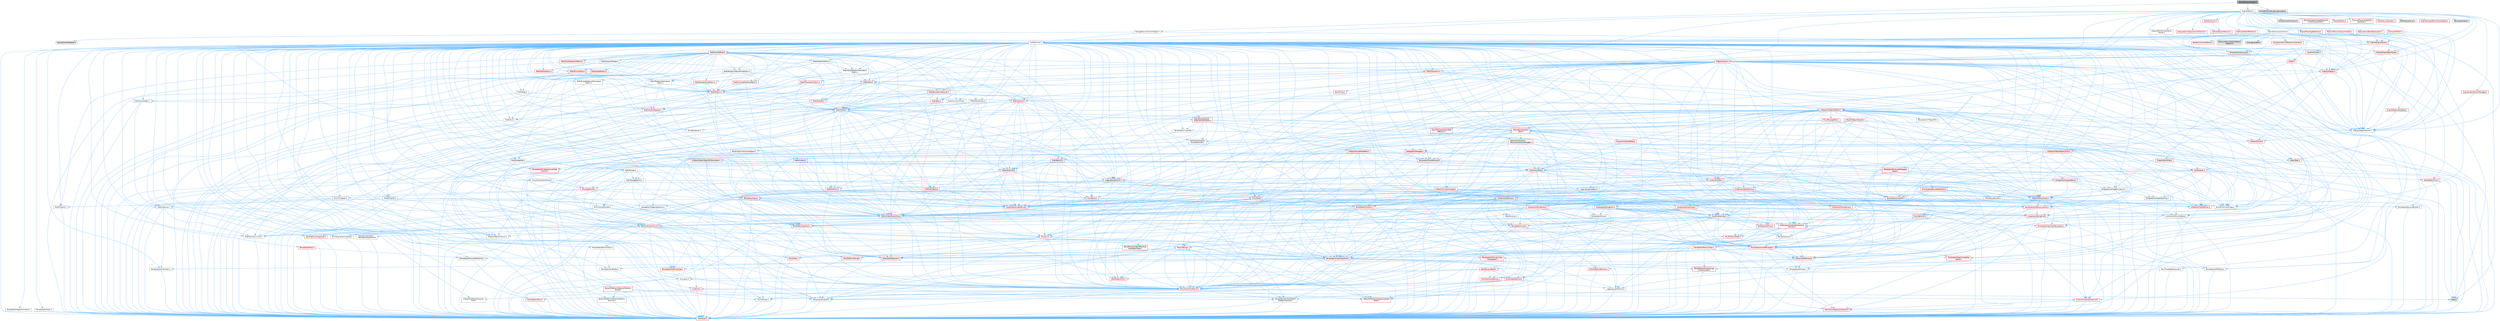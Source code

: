 digraph "WorldPartitionBuilder.h"
{
 // INTERACTIVE_SVG=YES
 // LATEX_PDF_SIZE
  bgcolor="transparent";
  edge [fontname=Helvetica,fontsize=10,labelfontname=Helvetica,labelfontsize=10];
  node [fontname=Helvetica,fontsize=10,shape=box,height=0.2,width=0.4];
  Node1 [id="Node000001",label="WorldPartitionBuilder.h",height=0.2,width=0.4,color="gray40", fillcolor="grey60", style="filled", fontcolor="black",tooltip=" "];
  Node1 -> Node2 [id="edge1_Node000001_Node000002",color="steelblue1",style="solid",tooltip=" "];
  Node2 [id="Node000002",label="PackageSourceControlHelper.h",height=0.2,width=0.4,color="grey40", fillcolor="white", style="filled",URL="$d3/dec/PackageSourceControlHelper_8h.html",tooltip=" "];
  Node2 -> Node3 [id="edge2_Node000002_Node000003",color="steelblue1",style="solid",tooltip=" "];
  Node3 [id="Node000003",label="CoreMinimal.h",height=0.2,width=0.4,color="grey40", fillcolor="white", style="filled",URL="$d7/d67/CoreMinimal_8h.html",tooltip=" "];
  Node3 -> Node4 [id="edge3_Node000003_Node000004",color="steelblue1",style="solid",tooltip=" "];
  Node4 [id="Node000004",label="CoreTypes.h",height=0.2,width=0.4,color="red", fillcolor="#FFF0F0", style="filled",URL="$dc/dec/CoreTypes_8h.html",tooltip=" "];
  Node3 -> Node18 [id="edge4_Node000003_Node000018",color="steelblue1",style="solid",tooltip=" "];
  Node18 [id="Node000018",label="CoreFwd.h",height=0.2,width=0.4,color="red", fillcolor="#FFF0F0", style="filled",URL="$d1/d1e/CoreFwd_8h.html",tooltip=" "];
  Node18 -> Node4 [id="edge5_Node000018_Node000004",color="steelblue1",style="solid",tooltip=" "];
  Node18 -> Node19 [id="edge6_Node000018_Node000019",color="steelblue1",style="solid",tooltip=" "];
  Node19 [id="Node000019",label="Containers/ContainersFwd.h",height=0.2,width=0.4,color="red", fillcolor="#FFF0F0", style="filled",URL="$d4/d0a/ContainersFwd_8h.html",tooltip=" "];
  Node19 -> Node4 [id="edge7_Node000019_Node000004",color="steelblue1",style="solid",tooltip=" "];
  Node19 -> Node20 [id="edge8_Node000019_Node000020",color="steelblue1",style="solid",tooltip=" "];
  Node20 [id="Node000020",label="Traits/IsContiguousContainer.h",height=0.2,width=0.4,color="red", fillcolor="#FFF0F0", style="filled",URL="$d5/d3c/IsContiguousContainer_8h.html",tooltip=" "];
  Node20 -> Node4 [id="edge9_Node000020_Node000004",color="steelblue1",style="solid",tooltip=" "];
  Node18 -> Node24 [id="edge10_Node000018_Node000024",color="steelblue1",style="solid",tooltip=" "];
  Node24 [id="Node000024",label="UObject/UObjectHierarchy\lFwd.h",height=0.2,width=0.4,color="grey40", fillcolor="white", style="filled",URL="$d3/d13/UObjectHierarchyFwd_8h.html",tooltip=" "];
  Node3 -> Node24 [id="edge11_Node000003_Node000024",color="steelblue1",style="solid",tooltip=" "];
  Node3 -> Node19 [id="edge12_Node000003_Node000019",color="steelblue1",style="solid",tooltip=" "];
  Node3 -> Node25 [id="edge13_Node000003_Node000025",color="steelblue1",style="solid",tooltip=" "];
  Node25 [id="Node000025",label="Misc/VarArgs.h",height=0.2,width=0.4,color="grey40", fillcolor="white", style="filled",URL="$d5/d6f/VarArgs_8h.html",tooltip=" "];
  Node25 -> Node4 [id="edge14_Node000025_Node000004",color="steelblue1",style="solid",tooltip=" "];
  Node3 -> Node26 [id="edge15_Node000003_Node000026",color="steelblue1",style="solid",tooltip=" "];
  Node26 [id="Node000026",label="Logging/LogVerbosity.h",height=0.2,width=0.4,color="grey40", fillcolor="white", style="filled",URL="$d2/d8f/LogVerbosity_8h.html",tooltip=" "];
  Node26 -> Node4 [id="edge16_Node000026_Node000004",color="steelblue1",style="solid",tooltip=" "];
  Node3 -> Node27 [id="edge17_Node000003_Node000027",color="steelblue1",style="solid",tooltip=" "];
  Node27 [id="Node000027",label="Misc/OutputDevice.h",height=0.2,width=0.4,color="red", fillcolor="#FFF0F0", style="filled",URL="$d7/d32/OutputDevice_8h.html",tooltip=" "];
  Node27 -> Node18 [id="edge18_Node000027_Node000018",color="steelblue1",style="solid",tooltip=" "];
  Node27 -> Node4 [id="edge19_Node000027_Node000004",color="steelblue1",style="solid",tooltip=" "];
  Node27 -> Node26 [id="edge20_Node000027_Node000026",color="steelblue1",style="solid",tooltip=" "];
  Node27 -> Node25 [id="edge21_Node000027_Node000025",color="steelblue1",style="solid",tooltip=" "];
  Node27 -> Node28 [id="edge22_Node000027_Node000028",color="steelblue1",style="solid",tooltip=" "];
  Node28 [id="Node000028",label="Templates/IsArrayOrRefOf\lTypeByPredicate.h",height=0.2,width=0.4,color="grey40", fillcolor="white", style="filled",URL="$d6/da1/IsArrayOrRefOfTypeByPredicate_8h.html",tooltip=" "];
  Node28 -> Node4 [id="edge23_Node000028_Node000004",color="steelblue1",style="solid",tooltip=" "];
  Node27 -> Node31 [id="edge24_Node000027_Node000031",color="steelblue1",style="solid",tooltip=" "];
  Node31 [id="Node000031",label="Traits/IsCharEncodingCompatible\lWith.h",height=0.2,width=0.4,color="red", fillcolor="#FFF0F0", style="filled",URL="$df/dd1/IsCharEncodingCompatibleWith_8h.html",tooltip=" "];
  Node3 -> Node33 [id="edge25_Node000003_Node000033",color="steelblue1",style="solid",tooltip=" "];
  Node33 [id="Node000033",label="HAL/PlatformCrt.h",height=0.2,width=0.4,color="red", fillcolor="#FFF0F0", style="filled",URL="$d8/d75/PlatformCrt_8h.html",tooltip=" "];
  Node3 -> Node43 [id="edge26_Node000003_Node000043",color="steelblue1",style="solid",tooltip=" "];
  Node43 [id="Node000043",label="HAL/PlatformMisc.h",height=0.2,width=0.4,color="red", fillcolor="#FFF0F0", style="filled",URL="$d0/df5/PlatformMisc_8h.html",tooltip=" "];
  Node43 -> Node4 [id="edge27_Node000043_Node000004",color="steelblue1",style="solid",tooltip=" "];
  Node3 -> Node62 [id="edge28_Node000003_Node000062",color="steelblue1",style="solid",tooltip=" "];
  Node62 [id="Node000062",label="Misc/AssertionMacros.h",height=0.2,width=0.4,color="red", fillcolor="#FFF0F0", style="filled",URL="$d0/dfa/AssertionMacros_8h.html",tooltip=" "];
  Node62 -> Node4 [id="edge29_Node000062_Node000004",color="steelblue1",style="solid",tooltip=" "];
  Node62 -> Node43 [id="edge30_Node000062_Node000043",color="steelblue1",style="solid",tooltip=" "];
  Node62 -> Node63 [id="edge31_Node000062_Node000063",color="steelblue1",style="solid",tooltip=" "];
  Node63 [id="Node000063",label="Templates/EnableIf.h",height=0.2,width=0.4,color="grey40", fillcolor="white", style="filled",URL="$d7/d60/EnableIf_8h.html",tooltip=" "];
  Node63 -> Node4 [id="edge32_Node000063_Node000004",color="steelblue1",style="solid",tooltip=" "];
  Node62 -> Node28 [id="edge33_Node000062_Node000028",color="steelblue1",style="solid",tooltip=" "];
  Node62 -> Node31 [id="edge34_Node000062_Node000031",color="steelblue1",style="solid",tooltip=" "];
  Node62 -> Node25 [id="edge35_Node000062_Node000025",color="steelblue1",style="solid",tooltip=" "];
  Node62 -> Node70 [id="edge36_Node000062_Node000070",color="steelblue1",style="solid",tooltip=" "];
  Node70 [id="Node000070",label="atomic",height=0.2,width=0.4,color="grey60", fillcolor="#E0E0E0", style="filled",tooltip=" "];
  Node3 -> Node71 [id="edge37_Node000003_Node000071",color="steelblue1",style="solid",tooltip=" "];
  Node71 [id="Node000071",label="Templates/IsPointer.h",height=0.2,width=0.4,color="grey40", fillcolor="white", style="filled",URL="$d7/d05/IsPointer_8h.html",tooltip=" "];
  Node71 -> Node4 [id="edge38_Node000071_Node000004",color="steelblue1",style="solid",tooltip=" "];
  Node3 -> Node72 [id="edge39_Node000003_Node000072",color="steelblue1",style="solid",tooltip=" "];
  Node72 [id="Node000072",label="HAL/PlatformMemory.h",height=0.2,width=0.4,color="red", fillcolor="#FFF0F0", style="filled",URL="$de/d68/PlatformMemory_8h.html",tooltip=" "];
  Node72 -> Node4 [id="edge40_Node000072_Node000004",color="steelblue1",style="solid",tooltip=" "];
  Node3 -> Node55 [id="edge41_Node000003_Node000055",color="steelblue1",style="solid",tooltip=" "];
  Node55 [id="Node000055",label="HAL/PlatformAtomics.h",height=0.2,width=0.4,color="red", fillcolor="#FFF0F0", style="filled",URL="$d3/d36/PlatformAtomics_8h.html",tooltip=" "];
  Node55 -> Node4 [id="edge42_Node000055_Node000004",color="steelblue1",style="solid",tooltip=" "];
  Node3 -> Node77 [id="edge43_Node000003_Node000077",color="steelblue1",style="solid",tooltip=" "];
  Node77 [id="Node000077",label="Misc/Exec.h",height=0.2,width=0.4,color="grey40", fillcolor="white", style="filled",URL="$de/ddb/Exec_8h.html",tooltip=" "];
  Node77 -> Node4 [id="edge44_Node000077_Node000004",color="steelblue1",style="solid",tooltip=" "];
  Node77 -> Node62 [id="edge45_Node000077_Node000062",color="steelblue1",style="solid",tooltip=" "];
  Node3 -> Node78 [id="edge46_Node000003_Node000078",color="steelblue1",style="solid",tooltip=" "];
  Node78 [id="Node000078",label="HAL/MemoryBase.h",height=0.2,width=0.4,color="red", fillcolor="#FFF0F0", style="filled",URL="$d6/d9f/MemoryBase_8h.html",tooltip=" "];
  Node78 -> Node4 [id="edge47_Node000078_Node000004",color="steelblue1",style="solid",tooltip=" "];
  Node78 -> Node55 [id="edge48_Node000078_Node000055",color="steelblue1",style="solid",tooltip=" "];
  Node78 -> Node33 [id="edge49_Node000078_Node000033",color="steelblue1",style="solid",tooltip=" "];
  Node78 -> Node77 [id="edge50_Node000078_Node000077",color="steelblue1",style="solid",tooltip=" "];
  Node78 -> Node27 [id="edge51_Node000078_Node000027",color="steelblue1",style="solid",tooltip=" "];
  Node3 -> Node88 [id="edge52_Node000003_Node000088",color="steelblue1",style="solid",tooltip=" "];
  Node88 [id="Node000088",label="HAL/UnrealMemory.h",height=0.2,width=0.4,color="red", fillcolor="#FFF0F0", style="filled",URL="$d9/d96/UnrealMemory_8h.html",tooltip=" "];
  Node88 -> Node4 [id="edge53_Node000088_Node000004",color="steelblue1",style="solid",tooltip=" "];
  Node88 -> Node78 [id="edge54_Node000088_Node000078",color="steelblue1",style="solid",tooltip=" "];
  Node88 -> Node72 [id="edge55_Node000088_Node000072",color="steelblue1",style="solid",tooltip=" "];
  Node88 -> Node71 [id="edge56_Node000088_Node000071",color="steelblue1",style="solid",tooltip=" "];
  Node3 -> Node90 [id="edge57_Node000003_Node000090",color="steelblue1",style="solid",tooltip=" "];
  Node90 [id="Node000090",label="Templates/IsArithmetic.h",height=0.2,width=0.4,color="grey40", fillcolor="white", style="filled",URL="$d2/d5d/IsArithmetic_8h.html",tooltip=" "];
  Node90 -> Node4 [id="edge58_Node000090_Node000004",color="steelblue1",style="solid",tooltip=" "];
  Node3 -> Node84 [id="edge59_Node000003_Node000084",color="steelblue1",style="solid",tooltip=" "];
  Node84 [id="Node000084",label="Templates/AndOrNot.h",height=0.2,width=0.4,color="grey40", fillcolor="white", style="filled",URL="$db/d0a/AndOrNot_8h.html",tooltip=" "];
  Node84 -> Node4 [id="edge60_Node000084_Node000004",color="steelblue1",style="solid",tooltip=" "];
  Node3 -> Node91 [id="edge61_Node000003_Node000091",color="steelblue1",style="solid",tooltip=" "];
  Node91 [id="Node000091",label="Templates/IsPODType.h",height=0.2,width=0.4,color="grey40", fillcolor="white", style="filled",URL="$d7/db1/IsPODType_8h.html",tooltip=" "];
  Node91 -> Node4 [id="edge62_Node000091_Node000004",color="steelblue1",style="solid",tooltip=" "];
  Node3 -> Node92 [id="edge63_Node000003_Node000092",color="steelblue1",style="solid",tooltip=" "];
  Node92 [id="Node000092",label="Templates/IsUECoreType.h",height=0.2,width=0.4,color="red", fillcolor="#FFF0F0", style="filled",URL="$d1/db8/IsUECoreType_8h.html",tooltip=" "];
  Node92 -> Node4 [id="edge64_Node000092_Node000004",color="steelblue1",style="solid",tooltip=" "];
  Node3 -> Node85 [id="edge65_Node000003_Node000085",color="steelblue1",style="solid",tooltip=" "];
  Node85 [id="Node000085",label="Templates/IsTriviallyCopy\lConstructible.h",height=0.2,width=0.4,color="red", fillcolor="#FFF0F0", style="filled",URL="$d3/d78/IsTriviallyCopyConstructible_8h.html",tooltip=" "];
  Node85 -> Node4 [id="edge66_Node000085_Node000004",color="steelblue1",style="solid",tooltip=" "];
  Node3 -> Node93 [id="edge67_Node000003_Node000093",color="steelblue1",style="solid",tooltip=" "];
  Node93 [id="Node000093",label="Templates/UnrealTypeTraits.h",height=0.2,width=0.4,color="red", fillcolor="#FFF0F0", style="filled",URL="$d2/d2d/UnrealTypeTraits_8h.html",tooltip=" "];
  Node93 -> Node4 [id="edge68_Node000093_Node000004",color="steelblue1",style="solid",tooltip=" "];
  Node93 -> Node71 [id="edge69_Node000093_Node000071",color="steelblue1",style="solid",tooltip=" "];
  Node93 -> Node62 [id="edge70_Node000093_Node000062",color="steelblue1",style="solid",tooltip=" "];
  Node93 -> Node84 [id="edge71_Node000093_Node000084",color="steelblue1",style="solid",tooltip=" "];
  Node93 -> Node63 [id="edge72_Node000093_Node000063",color="steelblue1",style="solid",tooltip=" "];
  Node93 -> Node90 [id="edge73_Node000093_Node000090",color="steelblue1",style="solid",tooltip=" "];
  Node93 -> Node91 [id="edge74_Node000093_Node000091",color="steelblue1",style="solid",tooltip=" "];
  Node93 -> Node92 [id="edge75_Node000093_Node000092",color="steelblue1",style="solid",tooltip=" "];
  Node93 -> Node85 [id="edge76_Node000093_Node000085",color="steelblue1",style="solid",tooltip=" "];
  Node3 -> Node63 [id="edge77_Node000003_Node000063",color="steelblue1",style="solid",tooltip=" "];
  Node3 -> Node95 [id="edge78_Node000003_Node000095",color="steelblue1",style="solid",tooltip=" "];
  Node95 [id="Node000095",label="Templates/RemoveReference.h",height=0.2,width=0.4,color="grey40", fillcolor="white", style="filled",URL="$da/dbe/RemoveReference_8h.html",tooltip=" "];
  Node95 -> Node4 [id="edge79_Node000095_Node000004",color="steelblue1",style="solid",tooltip=" "];
  Node3 -> Node96 [id="edge80_Node000003_Node000096",color="steelblue1",style="solid",tooltip=" "];
  Node96 [id="Node000096",label="Templates/IntegralConstant.h",height=0.2,width=0.4,color="grey40", fillcolor="white", style="filled",URL="$db/d1b/IntegralConstant_8h.html",tooltip=" "];
  Node96 -> Node4 [id="edge81_Node000096_Node000004",color="steelblue1",style="solid",tooltip=" "];
  Node3 -> Node97 [id="edge82_Node000003_Node000097",color="steelblue1",style="solid",tooltip=" "];
  Node97 [id="Node000097",label="Templates/IsClass.h",height=0.2,width=0.4,color="grey40", fillcolor="white", style="filled",URL="$db/dcb/IsClass_8h.html",tooltip=" "];
  Node97 -> Node4 [id="edge83_Node000097_Node000004",color="steelblue1",style="solid",tooltip=" "];
  Node3 -> Node98 [id="edge84_Node000003_Node000098",color="steelblue1",style="solid",tooltip=" "];
  Node98 [id="Node000098",label="Templates/TypeCompatible\lBytes.h",height=0.2,width=0.4,color="red", fillcolor="#FFF0F0", style="filled",URL="$df/d0a/TypeCompatibleBytes_8h.html",tooltip=" "];
  Node98 -> Node4 [id="edge85_Node000098_Node000004",color="steelblue1",style="solid",tooltip=" "];
  Node3 -> Node20 [id="edge86_Node000003_Node000020",color="steelblue1",style="solid",tooltip=" "];
  Node3 -> Node99 [id="edge87_Node000003_Node000099",color="steelblue1",style="solid",tooltip=" "];
  Node99 [id="Node000099",label="Templates/UnrealTemplate.h",height=0.2,width=0.4,color="red", fillcolor="#FFF0F0", style="filled",URL="$d4/d24/UnrealTemplate_8h.html",tooltip=" "];
  Node99 -> Node4 [id="edge88_Node000099_Node000004",color="steelblue1",style="solid",tooltip=" "];
  Node99 -> Node71 [id="edge89_Node000099_Node000071",color="steelblue1",style="solid",tooltip=" "];
  Node99 -> Node88 [id="edge90_Node000099_Node000088",color="steelblue1",style="solid",tooltip=" "];
  Node99 -> Node93 [id="edge91_Node000099_Node000093",color="steelblue1",style="solid",tooltip=" "];
  Node99 -> Node95 [id="edge92_Node000099_Node000095",color="steelblue1",style="solid",tooltip=" "];
  Node99 -> Node65 [id="edge93_Node000099_Node000065",color="steelblue1",style="solid",tooltip=" "];
  Node65 [id="Node000065",label="Templates/Requires.h",height=0.2,width=0.4,color="red", fillcolor="#FFF0F0", style="filled",URL="$dc/d96/Requires_8h.html",tooltip=" "];
  Node65 -> Node63 [id="edge94_Node000065_Node000063",color="steelblue1",style="solid",tooltip=" "];
  Node99 -> Node98 [id="edge95_Node000099_Node000098",color="steelblue1",style="solid",tooltip=" "];
  Node99 -> Node20 [id="edge96_Node000099_Node000020",color="steelblue1",style="solid",tooltip=" "];
  Node3 -> Node48 [id="edge97_Node000003_Node000048",color="steelblue1",style="solid",tooltip=" "];
  Node48 [id="Node000048",label="Math/NumericLimits.h",height=0.2,width=0.4,color="grey40", fillcolor="white", style="filled",URL="$df/d1b/NumericLimits_8h.html",tooltip=" "];
  Node48 -> Node4 [id="edge98_Node000048_Node000004",color="steelblue1",style="solid",tooltip=" "];
  Node3 -> Node103 [id="edge99_Node000003_Node000103",color="steelblue1",style="solid",tooltip=" "];
  Node103 [id="Node000103",label="HAL/PlatformMath.h",height=0.2,width=0.4,color="red", fillcolor="#FFF0F0", style="filled",URL="$dc/d53/PlatformMath_8h.html",tooltip=" "];
  Node103 -> Node4 [id="edge100_Node000103_Node000004",color="steelblue1",style="solid",tooltip=" "];
  Node3 -> Node86 [id="edge101_Node000003_Node000086",color="steelblue1",style="solid",tooltip=" "];
  Node86 [id="Node000086",label="Templates/IsTriviallyCopy\lAssignable.h",height=0.2,width=0.4,color="red", fillcolor="#FFF0F0", style="filled",URL="$d2/df2/IsTriviallyCopyAssignable_8h.html",tooltip=" "];
  Node86 -> Node4 [id="edge102_Node000086_Node000004",color="steelblue1",style="solid",tooltip=" "];
  Node3 -> Node111 [id="edge103_Node000003_Node000111",color="steelblue1",style="solid",tooltip=" "];
  Node111 [id="Node000111",label="Templates/MemoryOps.h",height=0.2,width=0.4,color="red", fillcolor="#FFF0F0", style="filled",URL="$db/dea/MemoryOps_8h.html",tooltip=" "];
  Node111 -> Node4 [id="edge104_Node000111_Node000004",color="steelblue1",style="solid",tooltip=" "];
  Node111 -> Node88 [id="edge105_Node000111_Node000088",color="steelblue1",style="solid",tooltip=" "];
  Node111 -> Node86 [id="edge106_Node000111_Node000086",color="steelblue1",style="solid",tooltip=" "];
  Node111 -> Node85 [id="edge107_Node000111_Node000085",color="steelblue1",style="solid",tooltip=" "];
  Node111 -> Node65 [id="edge108_Node000111_Node000065",color="steelblue1",style="solid",tooltip=" "];
  Node111 -> Node93 [id="edge109_Node000111_Node000093",color="steelblue1",style="solid",tooltip=" "];
  Node3 -> Node112 [id="edge110_Node000003_Node000112",color="steelblue1",style="solid",tooltip=" "];
  Node112 [id="Node000112",label="Containers/ContainerAllocation\lPolicies.h",height=0.2,width=0.4,color="red", fillcolor="#FFF0F0", style="filled",URL="$d7/dff/ContainerAllocationPolicies_8h.html",tooltip=" "];
  Node112 -> Node4 [id="edge111_Node000112_Node000004",color="steelblue1",style="solid",tooltip=" "];
  Node112 -> Node112 [id="edge112_Node000112_Node000112",color="steelblue1",style="solid",tooltip=" "];
  Node112 -> Node103 [id="edge113_Node000112_Node000103",color="steelblue1",style="solid",tooltip=" "];
  Node112 -> Node88 [id="edge114_Node000112_Node000088",color="steelblue1",style="solid",tooltip=" "];
  Node112 -> Node48 [id="edge115_Node000112_Node000048",color="steelblue1",style="solid",tooltip=" "];
  Node112 -> Node62 [id="edge116_Node000112_Node000062",color="steelblue1",style="solid",tooltip=" "];
  Node112 -> Node111 [id="edge117_Node000112_Node000111",color="steelblue1",style="solid",tooltip=" "];
  Node112 -> Node98 [id="edge118_Node000112_Node000098",color="steelblue1",style="solid",tooltip=" "];
  Node3 -> Node115 [id="edge119_Node000003_Node000115",color="steelblue1",style="solid",tooltip=" "];
  Node115 [id="Node000115",label="Templates/IsEnumClass.h",height=0.2,width=0.4,color="grey40", fillcolor="white", style="filled",URL="$d7/d15/IsEnumClass_8h.html",tooltip=" "];
  Node115 -> Node4 [id="edge120_Node000115_Node000004",color="steelblue1",style="solid",tooltip=" "];
  Node115 -> Node84 [id="edge121_Node000115_Node000084",color="steelblue1",style="solid",tooltip=" "];
  Node3 -> Node116 [id="edge122_Node000003_Node000116",color="steelblue1",style="solid",tooltip=" "];
  Node116 [id="Node000116",label="HAL/PlatformProperties.h",height=0.2,width=0.4,color="red", fillcolor="#FFF0F0", style="filled",URL="$d9/db0/PlatformProperties_8h.html",tooltip=" "];
  Node116 -> Node4 [id="edge123_Node000116_Node000004",color="steelblue1",style="solid",tooltip=" "];
  Node3 -> Node119 [id="edge124_Node000003_Node000119",color="steelblue1",style="solid",tooltip=" "];
  Node119 [id="Node000119",label="Misc/EngineVersionBase.h",height=0.2,width=0.4,color="grey40", fillcolor="white", style="filled",URL="$d5/d2b/EngineVersionBase_8h.html",tooltip=" "];
  Node119 -> Node4 [id="edge125_Node000119_Node000004",color="steelblue1",style="solid",tooltip=" "];
  Node3 -> Node120 [id="edge126_Node000003_Node000120",color="steelblue1",style="solid",tooltip=" "];
  Node120 [id="Node000120",label="Internationalization\l/TextNamespaceFwd.h",height=0.2,width=0.4,color="grey40", fillcolor="white", style="filled",URL="$d8/d97/TextNamespaceFwd_8h.html",tooltip=" "];
  Node120 -> Node4 [id="edge127_Node000120_Node000004",color="steelblue1",style="solid",tooltip=" "];
  Node3 -> Node121 [id="edge128_Node000003_Node000121",color="steelblue1",style="solid",tooltip=" "];
  Node121 [id="Node000121",label="Serialization/Archive.h",height=0.2,width=0.4,color="red", fillcolor="#FFF0F0", style="filled",URL="$d7/d3b/Archive_8h.html",tooltip=" "];
  Node121 -> Node18 [id="edge129_Node000121_Node000018",color="steelblue1",style="solid",tooltip=" "];
  Node121 -> Node4 [id="edge130_Node000121_Node000004",color="steelblue1",style="solid",tooltip=" "];
  Node121 -> Node116 [id="edge131_Node000121_Node000116",color="steelblue1",style="solid",tooltip=" "];
  Node121 -> Node120 [id="edge132_Node000121_Node000120",color="steelblue1",style="solid",tooltip=" "];
  Node121 -> Node62 [id="edge133_Node000121_Node000062",color="steelblue1",style="solid",tooltip=" "];
  Node121 -> Node119 [id="edge134_Node000121_Node000119",color="steelblue1",style="solid",tooltip=" "];
  Node121 -> Node25 [id="edge135_Node000121_Node000025",color="steelblue1",style="solid",tooltip=" "];
  Node121 -> Node63 [id="edge136_Node000121_Node000063",color="steelblue1",style="solid",tooltip=" "];
  Node121 -> Node28 [id="edge137_Node000121_Node000028",color="steelblue1",style="solid",tooltip=" "];
  Node121 -> Node115 [id="edge138_Node000121_Node000115",color="steelblue1",style="solid",tooltip=" "];
  Node121 -> Node99 [id="edge139_Node000121_Node000099",color="steelblue1",style="solid",tooltip=" "];
  Node121 -> Node31 [id="edge140_Node000121_Node000031",color="steelblue1",style="solid",tooltip=" "];
  Node121 -> Node124 [id="edge141_Node000121_Node000124",color="steelblue1",style="solid",tooltip=" "];
  Node124 [id="Node000124",label="UObject/ObjectVersion.h",height=0.2,width=0.4,color="grey40", fillcolor="white", style="filled",URL="$da/d63/ObjectVersion_8h.html",tooltip=" "];
  Node124 -> Node4 [id="edge142_Node000124_Node000004",color="steelblue1",style="solid",tooltip=" "];
  Node3 -> Node125 [id="edge143_Node000003_Node000125",color="steelblue1",style="solid",tooltip=" "];
  Node125 [id="Node000125",label="Templates/Less.h",height=0.2,width=0.4,color="grey40", fillcolor="white", style="filled",URL="$de/dc8/Less_8h.html",tooltip=" "];
  Node125 -> Node4 [id="edge144_Node000125_Node000004",color="steelblue1",style="solid",tooltip=" "];
  Node125 -> Node99 [id="edge145_Node000125_Node000099",color="steelblue1",style="solid",tooltip=" "];
  Node3 -> Node126 [id="edge146_Node000003_Node000126",color="steelblue1",style="solid",tooltip=" "];
  Node126 [id="Node000126",label="Templates/Sorting.h",height=0.2,width=0.4,color="red", fillcolor="#FFF0F0", style="filled",URL="$d3/d9e/Sorting_8h.html",tooltip=" "];
  Node126 -> Node4 [id="edge147_Node000126_Node000004",color="steelblue1",style="solid",tooltip=" "];
  Node126 -> Node103 [id="edge148_Node000126_Node000103",color="steelblue1",style="solid",tooltip=" "];
  Node126 -> Node125 [id="edge149_Node000126_Node000125",color="steelblue1",style="solid",tooltip=" "];
  Node3 -> Node137 [id="edge150_Node000003_Node000137",color="steelblue1",style="solid",tooltip=" "];
  Node137 [id="Node000137",label="Misc/Char.h",height=0.2,width=0.4,color="red", fillcolor="#FFF0F0", style="filled",URL="$d0/d58/Char_8h.html",tooltip=" "];
  Node137 -> Node4 [id="edge151_Node000137_Node000004",color="steelblue1",style="solid",tooltip=" "];
  Node3 -> Node140 [id="edge152_Node000003_Node000140",color="steelblue1",style="solid",tooltip=" "];
  Node140 [id="Node000140",label="GenericPlatform/GenericPlatform\lStricmp.h",height=0.2,width=0.4,color="grey40", fillcolor="white", style="filled",URL="$d2/d86/GenericPlatformStricmp_8h.html",tooltip=" "];
  Node140 -> Node4 [id="edge153_Node000140_Node000004",color="steelblue1",style="solid",tooltip=" "];
  Node3 -> Node141 [id="edge154_Node000003_Node000141",color="steelblue1",style="solid",tooltip=" "];
  Node141 [id="Node000141",label="GenericPlatform/GenericPlatform\lString.h",height=0.2,width=0.4,color="red", fillcolor="#FFF0F0", style="filled",URL="$dd/d20/GenericPlatformString_8h.html",tooltip=" "];
  Node141 -> Node4 [id="edge155_Node000141_Node000004",color="steelblue1",style="solid",tooltip=" "];
  Node141 -> Node140 [id="edge156_Node000141_Node000140",color="steelblue1",style="solid",tooltip=" "];
  Node141 -> Node63 [id="edge157_Node000141_Node000063",color="steelblue1",style="solid",tooltip=" "];
  Node141 -> Node31 [id="edge158_Node000141_Node000031",color="steelblue1",style="solid",tooltip=" "];
  Node3 -> Node74 [id="edge159_Node000003_Node000074",color="steelblue1",style="solid",tooltip=" "];
  Node74 [id="Node000074",label="HAL/PlatformString.h",height=0.2,width=0.4,color="red", fillcolor="#FFF0F0", style="filled",URL="$db/db5/PlatformString_8h.html",tooltip=" "];
  Node74 -> Node4 [id="edge160_Node000074_Node000004",color="steelblue1",style="solid",tooltip=" "];
  Node3 -> Node144 [id="edge161_Node000003_Node000144",color="steelblue1",style="solid",tooltip=" "];
  Node144 [id="Node000144",label="Misc/CString.h",height=0.2,width=0.4,color="red", fillcolor="#FFF0F0", style="filled",URL="$d2/d49/CString_8h.html",tooltip=" "];
  Node144 -> Node4 [id="edge162_Node000144_Node000004",color="steelblue1",style="solid",tooltip=" "];
  Node144 -> Node33 [id="edge163_Node000144_Node000033",color="steelblue1",style="solid",tooltip=" "];
  Node144 -> Node74 [id="edge164_Node000144_Node000074",color="steelblue1",style="solid",tooltip=" "];
  Node144 -> Node62 [id="edge165_Node000144_Node000062",color="steelblue1",style="solid",tooltip=" "];
  Node144 -> Node137 [id="edge166_Node000144_Node000137",color="steelblue1",style="solid",tooltip=" "];
  Node144 -> Node25 [id="edge167_Node000144_Node000025",color="steelblue1",style="solid",tooltip=" "];
  Node144 -> Node28 [id="edge168_Node000144_Node000028",color="steelblue1",style="solid",tooltip=" "];
  Node144 -> Node31 [id="edge169_Node000144_Node000031",color="steelblue1",style="solid",tooltip=" "];
  Node3 -> Node145 [id="edge170_Node000003_Node000145",color="steelblue1",style="solid",tooltip=" "];
  Node145 [id="Node000145",label="Misc/Crc.h",height=0.2,width=0.4,color="red", fillcolor="#FFF0F0", style="filled",URL="$d4/dd2/Crc_8h.html",tooltip=" "];
  Node145 -> Node4 [id="edge171_Node000145_Node000004",color="steelblue1",style="solid",tooltip=" "];
  Node145 -> Node74 [id="edge172_Node000145_Node000074",color="steelblue1",style="solid",tooltip=" "];
  Node145 -> Node62 [id="edge173_Node000145_Node000062",color="steelblue1",style="solid",tooltip=" "];
  Node145 -> Node144 [id="edge174_Node000145_Node000144",color="steelblue1",style="solid",tooltip=" "];
  Node145 -> Node137 [id="edge175_Node000145_Node000137",color="steelblue1",style="solid",tooltip=" "];
  Node145 -> Node93 [id="edge176_Node000145_Node000093",color="steelblue1",style="solid",tooltip=" "];
  Node3 -> Node136 [id="edge177_Node000003_Node000136",color="steelblue1",style="solid",tooltip=" "];
  Node136 [id="Node000136",label="Math/UnrealMathUtility.h",height=0.2,width=0.4,color="red", fillcolor="#FFF0F0", style="filled",URL="$db/db8/UnrealMathUtility_8h.html",tooltip=" "];
  Node136 -> Node4 [id="edge178_Node000136_Node000004",color="steelblue1",style="solid",tooltip=" "];
  Node136 -> Node62 [id="edge179_Node000136_Node000062",color="steelblue1",style="solid",tooltip=" "];
  Node136 -> Node103 [id="edge180_Node000136_Node000103",color="steelblue1",style="solid",tooltip=" "];
  Node136 -> Node65 [id="edge181_Node000136_Node000065",color="steelblue1",style="solid",tooltip=" "];
  Node3 -> Node146 [id="edge182_Node000003_Node000146",color="steelblue1",style="solid",tooltip=" "];
  Node146 [id="Node000146",label="Containers/UnrealString.h",height=0.2,width=0.4,color="red", fillcolor="#FFF0F0", style="filled",URL="$d5/dba/UnrealString_8h.html",tooltip=" "];
  Node3 -> Node150 [id="edge183_Node000003_Node000150",color="steelblue1",style="solid",tooltip=" "];
  Node150 [id="Node000150",label="Containers/Array.h",height=0.2,width=0.4,color="red", fillcolor="#FFF0F0", style="filled",URL="$df/dd0/Array_8h.html",tooltip=" "];
  Node150 -> Node4 [id="edge184_Node000150_Node000004",color="steelblue1",style="solid",tooltip=" "];
  Node150 -> Node62 [id="edge185_Node000150_Node000062",color="steelblue1",style="solid",tooltip=" "];
  Node150 -> Node88 [id="edge186_Node000150_Node000088",color="steelblue1",style="solid",tooltip=" "];
  Node150 -> Node93 [id="edge187_Node000150_Node000093",color="steelblue1",style="solid",tooltip=" "];
  Node150 -> Node99 [id="edge188_Node000150_Node000099",color="steelblue1",style="solid",tooltip=" "];
  Node150 -> Node112 [id="edge189_Node000150_Node000112",color="steelblue1",style="solid",tooltip=" "];
  Node150 -> Node121 [id="edge190_Node000150_Node000121",color="steelblue1",style="solid",tooltip=" "];
  Node150 -> Node129 [id="edge191_Node000150_Node000129",color="steelblue1",style="solid",tooltip=" "];
  Node129 [id="Node000129",label="Templates/Invoke.h",height=0.2,width=0.4,color="red", fillcolor="#FFF0F0", style="filled",URL="$d7/deb/Invoke_8h.html",tooltip=" "];
  Node129 -> Node4 [id="edge192_Node000129_Node000004",color="steelblue1",style="solid",tooltip=" "];
  Node129 -> Node99 [id="edge193_Node000129_Node000099",color="steelblue1",style="solid",tooltip=" "];
  Node150 -> Node125 [id="edge194_Node000150_Node000125",color="steelblue1",style="solid",tooltip=" "];
  Node150 -> Node65 [id="edge195_Node000150_Node000065",color="steelblue1",style="solid",tooltip=" "];
  Node150 -> Node126 [id="edge196_Node000150_Node000126",color="steelblue1",style="solid",tooltip=" "];
  Node150 -> Node173 [id="edge197_Node000150_Node000173",color="steelblue1",style="solid",tooltip=" "];
  Node173 [id="Node000173",label="Templates/AlignmentTemplates.h",height=0.2,width=0.4,color="red", fillcolor="#FFF0F0", style="filled",URL="$dd/d32/AlignmentTemplates_8h.html",tooltip=" "];
  Node173 -> Node4 [id="edge198_Node000173_Node000004",color="steelblue1",style="solid",tooltip=" "];
  Node173 -> Node71 [id="edge199_Node000173_Node000071",color="steelblue1",style="solid",tooltip=" "];
  Node3 -> Node174 [id="edge200_Node000003_Node000174",color="steelblue1",style="solid",tooltip=" "];
  Node174 [id="Node000174",label="Misc/FrameNumber.h",height=0.2,width=0.4,color="grey40", fillcolor="white", style="filled",URL="$dd/dbd/FrameNumber_8h.html",tooltip=" "];
  Node174 -> Node4 [id="edge201_Node000174_Node000004",color="steelblue1",style="solid",tooltip=" "];
  Node174 -> Node48 [id="edge202_Node000174_Node000048",color="steelblue1",style="solid",tooltip=" "];
  Node174 -> Node136 [id="edge203_Node000174_Node000136",color="steelblue1",style="solid",tooltip=" "];
  Node174 -> Node63 [id="edge204_Node000174_Node000063",color="steelblue1",style="solid",tooltip=" "];
  Node174 -> Node93 [id="edge205_Node000174_Node000093",color="steelblue1",style="solid",tooltip=" "];
  Node3 -> Node175 [id="edge206_Node000003_Node000175",color="steelblue1",style="solid",tooltip=" "];
  Node175 [id="Node000175",label="Misc/Timespan.h",height=0.2,width=0.4,color="grey40", fillcolor="white", style="filled",URL="$da/dd9/Timespan_8h.html",tooltip=" "];
  Node175 -> Node4 [id="edge207_Node000175_Node000004",color="steelblue1",style="solid",tooltip=" "];
  Node175 -> Node176 [id="edge208_Node000175_Node000176",color="steelblue1",style="solid",tooltip=" "];
  Node176 [id="Node000176",label="Math/Interval.h",height=0.2,width=0.4,color="grey40", fillcolor="white", style="filled",URL="$d1/d55/Interval_8h.html",tooltip=" "];
  Node176 -> Node4 [id="edge209_Node000176_Node000004",color="steelblue1",style="solid",tooltip=" "];
  Node176 -> Node90 [id="edge210_Node000176_Node000090",color="steelblue1",style="solid",tooltip=" "];
  Node176 -> Node93 [id="edge211_Node000176_Node000093",color="steelblue1",style="solid",tooltip=" "];
  Node176 -> Node48 [id="edge212_Node000176_Node000048",color="steelblue1",style="solid",tooltip=" "];
  Node176 -> Node136 [id="edge213_Node000176_Node000136",color="steelblue1",style="solid",tooltip=" "];
  Node175 -> Node136 [id="edge214_Node000175_Node000136",color="steelblue1",style="solid",tooltip=" "];
  Node175 -> Node62 [id="edge215_Node000175_Node000062",color="steelblue1",style="solid",tooltip=" "];
  Node3 -> Node177 [id="edge216_Node000003_Node000177",color="steelblue1",style="solid",tooltip=" "];
  Node177 [id="Node000177",label="Containers/StringConv.h",height=0.2,width=0.4,color="red", fillcolor="#FFF0F0", style="filled",URL="$d3/ddf/StringConv_8h.html",tooltip=" "];
  Node177 -> Node4 [id="edge217_Node000177_Node000004",color="steelblue1",style="solid",tooltip=" "];
  Node177 -> Node62 [id="edge218_Node000177_Node000062",color="steelblue1",style="solid",tooltip=" "];
  Node177 -> Node112 [id="edge219_Node000177_Node000112",color="steelblue1",style="solid",tooltip=" "];
  Node177 -> Node150 [id="edge220_Node000177_Node000150",color="steelblue1",style="solid",tooltip=" "];
  Node177 -> Node144 [id="edge221_Node000177_Node000144",color="steelblue1",style="solid",tooltip=" "];
  Node177 -> Node178 [id="edge222_Node000177_Node000178",color="steelblue1",style="solid",tooltip=" "];
  Node178 [id="Node000178",label="Templates/IsArray.h",height=0.2,width=0.4,color="grey40", fillcolor="white", style="filled",URL="$d8/d8d/IsArray_8h.html",tooltip=" "];
  Node178 -> Node4 [id="edge223_Node000178_Node000004",color="steelblue1",style="solid",tooltip=" "];
  Node177 -> Node99 [id="edge224_Node000177_Node000099",color="steelblue1",style="solid",tooltip=" "];
  Node177 -> Node93 [id="edge225_Node000177_Node000093",color="steelblue1",style="solid",tooltip=" "];
  Node177 -> Node31 [id="edge226_Node000177_Node000031",color="steelblue1",style="solid",tooltip=" "];
  Node177 -> Node20 [id="edge227_Node000177_Node000020",color="steelblue1",style="solid",tooltip=" "];
  Node3 -> Node179 [id="edge228_Node000003_Node000179",color="steelblue1",style="solid",tooltip=" "];
  Node179 [id="Node000179",label="UObject/UnrealNames.h",height=0.2,width=0.4,color="red", fillcolor="#FFF0F0", style="filled",URL="$d8/db1/UnrealNames_8h.html",tooltip=" "];
  Node179 -> Node4 [id="edge229_Node000179_Node000004",color="steelblue1",style="solid",tooltip=" "];
  Node3 -> Node181 [id="edge230_Node000003_Node000181",color="steelblue1",style="solid",tooltip=" "];
  Node181 [id="Node000181",label="UObject/NameTypes.h",height=0.2,width=0.4,color="red", fillcolor="#FFF0F0", style="filled",URL="$d6/d35/NameTypes_8h.html",tooltip=" "];
  Node181 -> Node4 [id="edge231_Node000181_Node000004",color="steelblue1",style="solid",tooltip=" "];
  Node181 -> Node62 [id="edge232_Node000181_Node000062",color="steelblue1",style="solid",tooltip=" "];
  Node181 -> Node88 [id="edge233_Node000181_Node000088",color="steelblue1",style="solid",tooltip=" "];
  Node181 -> Node93 [id="edge234_Node000181_Node000093",color="steelblue1",style="solid",tooltip=" "];
  Node181 -> Node99 [id="edge235_Node000181_Node000099",color="steelblue1",style="solid",tooltip=" "];
  Node181 -> Node146 [id="edge236_Node000181_Node000146",color="steelblue1",style="solid",tooltip=" "];
  Node181 -> Node177 [id="edge237_Node000181_Node000177",color="steelblue1",style="solid",tooltip=" "];
  Node181 -> Node45 [id="edge238_Node000181_Node000045",color="steelblue1",style="solid",tooltip=" "];
  Node45 [id="Node000045",label="Containers/StringFwd.h",height=0.2,width=0.4,color="red", fillcolor="#FFF0F0", style="filled",URL="$df/d37/StringFwd_8h.html",tooltip=" "];
  Node45 -> Node4 [id="edge239_Node000045_Node000004",color="steelblue1",style="solid",tooltip=" "];
  Node45 -> Node20 [id="edge240_Node000045_Node000020",color="steelblue1",style="solid",tooltip=" "];
  Node181 -> Node179 [id="edge241_Node000181_Node000179",color="steelblue1",style="solid",tooltip=" "];
  Node181 -> Node158 [id="edge242_Node000181_Node000158",color="steelblue1",style="solid",tooltip=" "];
  Node158 [id="Node000158",label="Serialization/MemoryLayout.h",height=0.2,width=0.4,color="red", fillcolor="#FFF0F0", style="filled",URL="$d7/d66/MemoryLayout_8h.html",tooltip=" "];
  Node158 -> Node161 [id="edge243_Node000158_Node000161",color="steelblue1",style="solid",tooltip=" "];
  Node161 [id="Node000161",label="Containers/EnumAsByte.h",height=0.2,width=0.4,color="grey40", fillcolor="white", style="filled",URL="$d6/d9a/EnumAsByte_8h.html",tooltip=" "];
  Node161 -> Node4 [id="edge244_Node000161_Node000004",color="steelblue1",style="solid",tooltip=" "];
  Node161 -> Node91 [id="edge245_Node000161_Node000091",color="steelblue1",style="solid",tooltip=" "];
  Node161 -> Node162 [id="edge246_Node000161_Node000162",color="steelblue1",style="solid",tooltip=" "];
  Node162 [id="Node000162",label="Templates/TypeHash.h",height=0.2,width=0.4,color="red", fillcolor="#FFF0F0", style="filled",URL="$d1/d62/TypeHash_8h.html",tooltip=" "];
  Node162 -> Node4 [id="edge247_Node000162_Node000004",color="steelblue1",style="solid",tooltip=" "];
  Node162 -> Node65 [id="edge248_Node000162_Node000065",color="steelblue1",style="solid",tooltip=" "];
  Node162 -> Node145 [id="edge249_Node000162_Node000145",color="steelblue1",style="solid",tooltip=" "];
  Node158 -> Node45 [id="edge250_Node000158_Node000045",color="steelblue1",style="solid",tooltip=" "];
  Node158 -> Node88 [id="edge251_Node000158_Node000088",color="steelblue1",style="solid",tooltip=" "];
  Node158 -> Node63 [id="edge252_Node000158_Node000063",color="steelblue1",style="solid",tooltip=" "];
  Node158 -> Node99 [id="edge253_Node000158_Node000099",color="steelblue1",style="solid",tooltip=" "];
  Node3 -> Node189 [id="edge254_Node000003_Node000189",color="steelblue1",style="solid",tooltip=" "];
  Node189 [id="Node000189",label="Misc/Parse.h",height=0.2,width=0.4,color="red", fillcolor="#FFF0F0", style="filled",URL="$dc/d71/Parse_8h.html",tooltip=" "];
  Node189 -> Node45 [id="edge255_Node000189_Node000045",color="steelblue1",style="solid",tooltip=" "];
  Node189 -> Node146 [id="edge256_Node000189_Node000146",color="steelblue1",style="solid",tooltip=" "];
  Node189 -> Node4 [id="edge257_Node000189_Node000004",color="steelblue1",style="solid",tooltip=" "];
  Node189 -> Node33 [id="edge258_Node000189_Node000033",color="steelblue1",style="solid",tooltip=" "];
  Node189 -> Node50 [id="edge259_Node000189_Node000050",color="steelblue1",style="solid",tooltip=" "];
  Node50 [id="Node000050",label="Misc/EnumClassFlags.h",height=0.2,width=0.4,color="grey40", fillcolor="white", style="filled",URL="$d8/de7/EnumClassFlags_8h.html",tooltip=" "];
  Node189 -> Node190 [id="edge260_Node000189_Node000190",color="steelblue1",style="solid",tooltip=" "];
  Node190 [id="Node000190",label="Templates/Function.h",height=0.2,width=0.4,color="red", fillcolor="#FFF0F0", style="filled",URL="$df/df5/Function_8h.html",tooltip=" "];
  Node190 -> Node4 [id="edge261_Node000190_Node000004",color="steelblue1",style="solid",tooltip=" "];
  Node190 -> Node62 [id="edge262_Node000190_Node000062",color="steelblue1",style="solid",tooltip=" "];
  Node190 -> Node88 [id="edge263_Node000190_Node000088",color="steelblue1",style="solid",tooltip=" "];
  Node190 -> Node93 [id="edge264_Node000190_Node000093",color="steelblue1",style="solid",tooltip=" "];
  Node190 -> Node129 [id="edge265_Node000190_Node000129",color="steelblue1",style="solid",tooltip=" "];
  Node190 -> Node99 [id="edge266_Node000190_Node000099",color="steelblue1",style="solid",tooltip=" "];
  Node190 -> Node65 [id="edge267_Node000190_Node000065",color="steelblue1",style="solid",tooltip=" "];
  Node190 -> Node136 [id="edge268_Node000190_Node000136",color="steelblue1",style="solid",tooltip=" "];
  Node3 -> Node173 [id="edge269_Node000003_Node000173",color="steelblue1",style="solid",tooltip=" "];
  Node3 -> Node192 [id="edge270_Node000003_Node000192",color="steelblue1",style="solid",tooltip=" "];
  Node192 [id="Node000192",label="Misc/StructBuilder.h",height=0.2,width=0.4,color="grey40", fillcolor="white", style="filled",URL="$d9/db3/StructBuilder_8h.html",tooltip=" "];
  Node192 -> Node4 [id="edge271_Node000192_Node000004",color="steelblue1",style="solid",tooltip=" "];
  Node192 -> Node136 [id="edge272_Node000192_Node000136",color="steelblue1",style="solid",tooltip=" "];
  Node192 -> Node173 [id="edge273_Node000192_Node000173",color="steelblue1",style="solid",tooltip=" "];
  Node3 -> Node105 [id="edge274_Node000003_Node000105",color="steelblue1",style="solid",tooltip=" "];
  Node105 [id="Node000105",label="Templates/Decay.h",height=0.2,width=0.4,color="red", fillcolor="#FFF0F0", style="filled",URL="$dd/d0f/Decay_8h.html",tooltip=" "];
  Node105 -> Node4 [id="edge275_Node000105_Node000004",color="steelblue1",style="solid",tooltip=" "];
  Node105 -> Node95 [id="edge276_Node000105_Node000095",color="steelblue1",style="solid",tooltip=" "];
  Node3 -> Node193 [id="edge277_Node000003_Node000193",color="steelblue1",style="solid",tooltip=" "];
  Node193 [id="Node000193",label="Templates/PointerIsConvertible\lFromTo.h",height=0.2,width=0.4,color="red", fillcolor="#FFF0F0", style="filled",URL="$d6/d65/PointerIsConvertibleFromTo_8h.html",tooltip=" "];
  Node193 -> Node4 [id="edge278_Node000193_Node000004",color="steelblue1",style="solid",tooltip=" "];
  Node3 -> Node129 [id="edge279_Node000003_Node000129",color="steelblue1",style="solid",tooltip=" "];
  Node3 -> Node190 [id="edge280_Node000003_Node000190",color="steelblue1",style="solid",tooltip=" "];
  Node3 -> Node162 [id="edge281_Node000003_Node000162",color="steelblue1",style="solid",tooltip=" "];
  Node3 -> Node194 [id="edge282_Node000003_Node000194",color="steelblue1",style="solid",tooltip=" "];
  Node194 [id="Node000194",label="Containers/ScriptArray.h",height=0.2,width=0.4,color="red", fillcolor="#FFF0F0", style="filled",URL="$dc/daf/ScriptArray_8h.html",tooltip=" "];
  Node194 -> Node4 [id="edge283_Node000194_Node000004",color="steelblue1",style="solid",tooltip=" "];
  Node194 -> Node62 [id="edge284_Node000194_Node000062",color="steelblue1",style="solid",tooltip=" "];
  Node194 -> Node88 [id="edge285_Node000194_Node000088",color="steelblue1",style="solid",tooltip=" "];
  Node194 -> Node112 [id="edge286_Node000194_Node000112",color="steelblue1",style="solid",tooltip=" "];
  Node194 -> Node150 [id="edge287_Node000194_Node000150",color="steelblue1",style="solid",tooltip=" "];
  Node3 -> Node195 [id="edge288_Node000003_Node000195",color="steelblue1",style="solid",tooltip=" "];
  Node195 [id="Node000195",label="Containers/BitArray.h",height=0.2,width=0.4,color="red", fillcolor="#FFF0F0", style="filled",URL="$d1/de4/BitArray_8h.html",tooltip=" "];
  Node195 -> Node112 [id="edge289_Node000195_Node000112",color="steelblue1",style="solid",tooltip=" "];
  Node195 -> Node4 [id="edge290_Node000195_Node000004",color="steelblue1",style="solid",tooltip=" "];
  Node195 -> Node55 [id="edge291_Node000195_Node000055",color="steelblue1",style="solid",tooltip=" "];
  Node195 -> Node88 [id="edge292_Node000195_Node000088",color="steelblue1",style="solid",tooltip=" "];
  Node195 -> Node136 [id="edge293_Node000195_Node000136",color="steelblue1",style="solid",tooltip=" "];
  Node195 -> Node62 [id="edge294_Node000195_Node000062",color="steelblue1",style="solid",tooltip=" "];
  Node195 -> Node50 [id="edge295_Node000195_Node000050",color="steelblue1",style="solid",tooltip=" "];
  Node195 -> Node121 [id="edge296_Node000195_Node000121",color="steelblue1",style="solid",tooltip=" "];
  Node195 -> Node158 [id="edge297_Node000195_Node000158",color="steelblue1",style="solid",tooltip=" "];
  Node195 -> Node63 [id="edge298_Node000195_Node000063",color="steelblue1",style="solid",tooltip=" "];
  Node195 -> Node129 [id="edge299_Node000195_Node000129",color="steelblue1",style="solid",tooltip=" "];
  Node195 -> Node99 [id="edge300_Node000195_Node000099",color="steelblue1",style="solid",tooltip=" "];
  Node195 -> Node93 [id="edge301_Node000195_Node000093",color="steelblue1",style="solid",tooltip=" "];
  Node3 -> Node196 [id="edge302_Node000003_Node000196",color="steelblue1",style="solid",tooltip=" "];
  Node196 [id="Node000196",label="Containers/SparseArray.h",height=0.2,width=0.4,color="red", fillcolor="#FFF0F0", style="filled",URL="$d5/dbf/SparseArray_8h.html",tooltip=" "];
  Node196 -> Node4 [id="edge303_Node000196_Node000004",color="steelblue1",style="solid",tooltip=" "];
  Node196 -> Node62 [id="edge304_Node000196_Node000062",color="steelblue1",style="solid",tooltip=" "];
  Node196 -> Node88 [id="edge305_Node000196_Node000088",color="steelblue1",style="solid",tooltip=" "];
  Node196 -> Node93 [id="edge306_Node000196_Node000093",color="steelblue1",style="solid",tooltip=" "];
  Node196 -> Node99 [id="edge307_Node000196_Node000099",color="steelblue1",style="solid",tooltip=" "];
  Node196 -> Node112 [id="edge308_Node000196_Node000112",color="steelblue1",style="solid",tooltip=" "];
  Node196 -> Node125 [id="edge309_Node000196_Node000125",color="steelblue1",style="solid",tooltip=" "];
  Node196 -> Node150 [id="edge310_Node000196_Node000150",color="steelblue1",style="solid",tooltip=" "];
  Node196 -> Node136 [id="edge311_Node000196_Node000136",color="steelblue1",style="solid",tooltip=" "];
  Node196 -> Node194 [id="edge312_Node000196_Node000194",color="steelblue1",style="solid",tooltip=" "];
  Node196 -> Node195 [id="edge313_Node000196_Node000195",color="steelblue1",style="solid",tooltip=" "];
  Node196 -> Node146 [id="edge314_Node000196_Node000146",color="steelblue1",style="solid",tooltip=" "];
  Node3 -> Node212 [id="edge315_Node000003_Node000212",color="steelblue1",style="solid",tooltip=" "];
  Node212 [id="Node000212",label="Containers/Set.h",height=0.2,width=0.4,color="red", fillcolor="#FFF0F0", style="filled",URL="$d4/d45/Set_8h.html",tooltip=" "];
  Node212 -> Node112 [id="edge316_Node000212_Node000112",color="steelblue1",style="solid",tooltip=" "];
  Node212 -> Node196 [id="edge317_Node000212_Node000196",color="steelblue1",style="solid",tooltip=" "];
  Node212 -> Node19 [id="edge318_Node000212_Node000019",color="steelblue1",style="solid",tooltip=" "];
  Node212 -> Node136 [id="edge319_Node000212_Node000136",color="steelblue1",style="solid",tooltip=" "];
  Node212 -> Node62 [id="edge320_Node000212_Node000062",color="steelblue1",style="solid",tooltip=" "];
  Node212 -> Node192 [id="edge321_Node000212_Node000192",color="steelblue1",style="solid",tooltip=" "];
  Node212 -> Node190 [id="edge322_Node000212_Node000190",color="steelblue1",style="solid",tooltip=" "];
  Node212 -> Node126 [id="edge323_Node000212_Node000126",color="steelblue1",style="solid",tooltip=" "];
  Node212 -> Node162 [id="edge324_Node000212_Node000162",color="steelblue1",style="solid",tooltip=" "];
  Node212 -> Node99 [id="edge325_Node000212_Node000099",color="steelblue1",style="solid",tooltip=" "];
  Node3 -> Node215 [id="edge326_Node000003_Node000215",color="steelblue1",style="solid",tooltip=" "];
  Node215 [id="Node000215",label="Algo/Reverse.h",height=0.2,width=0.4,color="grey40", fillcolor="white", style="filled",URL="$d5/d93/Reverse_8h.html",tooltip=" "];
  Node215 -> Node4 [id="edge327_Node000215_Node000004",color="steelblue1",style="solid",tooltip=" "];
  Node215 -> Node99 [id="edge328_Node000215_Node000099",color="steelblue1",style="solid",tooltip=" "];
  Node3 -> Node216 [id="edge329_Node000003_Node000216",color="steelblue1",style="solid",tooltip=" "];
  Node216 [id="Node000216",label="Containers/Map.h",height=0.2,width=0.4,color="red", fillcolor="#FFF0F0", style="filled",URL="$df/d79/Map_8h.html",tooltip=" "];
  Node216 -> Node4 [id="edge330_Node000216_Node000004",color="steelblue1",style="solid",tooltip=" "];
  Node216 -> Node215 [id="edge331_Node000216_Node000215",color="steelblue1",style="solid",tooltip=" "];
  Node216 -> Node212 [id="edge332_Node000216_Node000212",color="steelblue1",style="solid",tooltip=" "];
  Node216 -> Node146 [id="edge333_Node000216_Node000146",color="steelblue1",style="solid",tooltip=" "];
  Node216 -> Node62 [id="edge334_Node000216_Node000062",color="steelblue1",style="solid",tooltip=" "];
  Node216 -> Node192 [id="edge335_Node000216_Node000192",color="steelblue1",style="solid",tooltip=" "];
  Node216 -> Node190 [id="edge336_Node000216_Node000190",color="steelblue1",style="solid",tooltip=" "];
  Node216 -> Node126 [id="edge337_Node000216_Node000126",color="steelblue1",style="solid",tooltip=" "];
  Node216 -> Node217 [id="edge338_Node000216_Node000217",color="steelblue1",style="solid",tooltip=" "];
  Node217 [id="Node000217",label="Templates/Tuple.h",height=0.2,width=0.4,color="red", fillcolor="#FFF0F0", style="filled",URL="$d2/d4f/Tuple_8h.html",tooltip=" "];
  Node217 -> Node4 [id="edge339_Node000217_Node000004",color="steelblue1",style="solid",tooltip=" "];
  Node217 -> Node99 [id="edge340_Node000217_Node000099",color="steelblue1",style="solid",tooltip=" "];
  Node217 -> Node218 [id="edge341_Node000217_Node000218",color="steelblue1",style="solid",tooltip=" "];
  Node218 [id="Node000218",label="Delegates/IntegerSequence.h",height=0.2,width=0.4,color="grey40", fillcolor="white", style="filled",URL="$d2/dcc/IntegerSequence_8h.html",tooltip=" "];
  Node218 -> Node4 [id="edge342_Node000218_Node000004",color="steelblue1",style="solid",tooltip=" "];
  Node217 -> Node129 [id="edge343_Node000217_Node000129",color="steelblue1",style="solid",tooltip=" "];
  Node217 -> Node158 [id="edge344_Node000217_Node000158",color="steelblue1",style="solid",tooltip=" "];
  Node217 -> Node65 [id="edge345_Node000217_Node000065",color="steelblue1",style="solid",tooltip=" "];
  Node217 -> Node162 [id="edge346_Node000217_Node000162",color="steelblue1",style="solid",tooltip=" "];
  Node216 -> Node99 [id="edge347_Node000216_Node000099",color="steelblue1",style="solid",tooltip=" "];
  Node216 -> Node93 [id="edge348_Node000216_Node000093",color="steelblue1",style="solid",tooltip=" "];
  Node3 -> Node220 [id="edge349_Node000003_Node000220",color="steelblue1",style="solid",tooltip=" "];
  Node220 [id="Node000220",label="Math/IntPoint.h",height=0.2,width=0.4,color="red", fillcolor="#FFF0F0", style="filled",URL="$d3/df7/IntPoint_8h.html",tooltip=" "];
  Node220 -> Node4 [id="edge350_Node000220_Node000004",color="steelblue1",style="solid",tooltip=" "];
  Node220 -> Node62 [id="edge351_Node000220_Node000062",color="steelblue1",style="solid",tooltip=" "];
  Node220 -> Node189 [id="edge352_Node000220_Node000189",color="steelblue1",style="solid",tooltip=" "];
  Node220 -> Node136 [id="edge353_Node000220_Node000136",color="steelblue1",style="solid",tooltip=" "];
  Node220 -> Node146 [id="edge354_Node000220_Node000146",color="steelblue1",style="solid",tooltip=" "];
  Node220 -> Node162 [id="edge355_Node000220_Node000162",color="steelblue1",style="solid",tooltip=" "];
  Node3 -> Node222 [id="edge356_Node000003_Node000222",color="steelblue1",style="solid",tooltip=" "];
  Node222 [id="Node000222",label="Math/IntVector.h",height=0.2,width=0.4,color="red", fillcolor="#FFF0F0", style="filled",URL="$d7/d44/IntVector_8h.html",tooltip=" "];
  Node222 -> Node4 [id="edge357_Node000222_Node000004",color="steelblue1",style="solid",tooltip=" "];
  Node222 -> Node145 [id="edge358_Node000222_Node000145",color="steelblue1",style="solid",tooltip=" "];
  Node222 -> Node189 [id="edge359_Node000222_Node000189",color="steelblue1",style="solid",tooltip=" "];
  Node222 -> Node136 [id="edge360_Node000222_Node000136",color="steelblue1",style="solid",tooltip=" "];
  Node222 -> Node146 [id="edge361_Node000222_Node000146",color="steelblue1",style="solid",tooltip=" "];
  Node3 -> Node223 [id="edge362_Node000003_Node000223",color="steelblue1",style="solid",tooltip=" "];
  Node223 [id="Node000223",label="Logging/LogCategory.h",height=0.2,width=0.4,color="grey40", fillcolor="white", style="filled",URL="$d9/d36/LogCategory_8h.html",tooltip=" "];
  Node223 -> Node4 [id="edge363_Node000223_Node000004",color="steelblue1",style="solid",tooltip=" "];
  Node223 -> Node26 [id="edge364_Node000223_Node000026",color="steelblue1",style="solid",tooltip=" "];
  Node223 -> Node181 [id="edge365_Node000223_Node000181",color="steelblue1",style="solid",tooltip=" "];
  Node3 -> Node224 [id="edge366_Node000003_Node000224",color="steelblue1",style="solid",tooltip=" "];
  Node224 [id="Node000224",label="Logging/LogMacros.h",height=0.2,width=0.4,color="red", fillcolor="#FFF0F0", style="filled",URL="$d0/d16/LogMacros_8h.html",tooltip=" "];
  Node224 -> Node146 [id="edge367_Node000224_Node000146",color="steelblue1",style="solid",tooltip=" "];
  Node224 -> Node4 [id="edge368_Node000224_Node000004",color="steelblue1",style="solid",tooltip=" "];
  Node224 -> Node223 [id="edge369_Node000224_Node000223",color="steelblue1",style="solid",tooltip=" "];
  Node224 -> Node26 [id="edge370_Node000224_Node000026",color="steelblue1",style="solid",tooltip=" "];
  Node224 -> Node62 [id="edge371_Node000224_Node000062",color="steelblue1",style="solid",tooltip=" "];
  Node224 -> Node25 [id="edge372_Node000224_Node000025",color="steelblue1",style="solid",tooltip=" "];
  Node224 -> Node63 [id="edge373_Node000224_Node000063",color="steelblue1",style="solid",tooltip=" "];
  Node224 -> Node28 [id="edge374_Node000224_Node000028",color="steelblue1",style="solid",tooltip=" "];
  Node224 -> Node31 [id="edge375_Node000224_Node000031",color="steelblue1",style="solid",tooltip=" "];
  Node3 -> Node227 [id="edge376_Node000003_Node000227",color="steelblue1",style="solid",tooltip=" "];
  Node227 [id="Node000227",label="Math/Vector2D.h",height=0.2,width=0.4,color="red", fillcolor="#FFF0F0", style="filled",URL="$d3/db0/Vector2D_8h.html",tooltip=" "];
  Node227 -> Node4 [id="edge377_Node000227_Node000004",color="steelblue1",style="solid",tooltip=" "];
  Node227 -> Node62 [id="edge378_Node000227_Node000062",color="steelblue1",style="solid",tooltip=" "];
  Node227 -> Node145 [id="edge379_Node000227_Node000145",color="steelblue1",style="solid",tooltip=" "];
  Node227 -> Node136 [id="edge380_Node000227_Node000136",color="steelblue1",style="solid",tooltip=" "];
  Node227 -> Node146 [id="edge381_Node000227_Node000146",color="steelblue1",style="solid",tooltip=" "];
  Node227 -> Node189 [id="edge382_Node000227_Node000189",color="steelblue1",style="solid",tooltip=" "];
  Node227 -> Node220 [id="edge383_Node000227_Node000220",color="steelblue1",style="solid",tooltip=" "];
  Node227 -> Node224 [id="edge384_Node000227_Node000224",color="steelblue1",style="solid",tooltip=" "];
  Node3 -> Node231 [id="edge385_Node000003_Node000231",color="steelblue1",style="solid",tooltip=" "];
  Node231 [id="Node000231",label="Math/IntRect.h",height=0.2,width=0.4,color="red", fillcolor="#FFF0F0", style="filled",URL="$d7/d53/IntRect_8h.html",tooltip=" "];
  Node231 -> Node4 [id="edge386_Node000231_Node000004",color="steelblue1",style="solid",tooltip=" "];
  Node231 -> Node136 [id="edge387_Node000231_Node000136",color="steelblue1",style="solid",tooltip=" "];
  Node231 -> Node146 [id="edge388_Node000231_Node000146",color="steelblue1",style="solid",tooltip=" "];
  Node231 -> Node220 [id="edge389_Node000231_Node000220",color="steelblue1",style="solid",tooltip=" "];
  Node231 -> Node227 [id="edge390_Node000231_Node000227",color="steelblue1",style="solid",tooltip=" "];
  Node3 -> Node232 [id="edge391_Node000003_Node000232",color="steelblue1",style="solid",tooltip=" "];
  Node232 [id="Node000232",label="Misc/ByteSwap.h",height=0.2,width=0.4,color="grey40", fillcolor="white", style="filled",URL="$dc/dd7/ByteSwap_8h.html",tooltip=" "];
  Node232 -> Node4 [id="edge392_Node000232_Node000004",color="steelblue1",style="solid",tooltip=" "];
  Node232 -> Node33 [id="edge393_Node000232_Node000033",color="steelblue1",style="solid",tooltip=" "];
  Node3 -> Node161 [id="edge394_Node000003_Node000161",color="steelblue1",style="solid",tooltip=" "];
  Node3 -> Node233 [id="edge395_Node000003_Node000233",color="steelblue1",style="solid",tooltip=" "];
  Node233 [id="Node000233",label="HAL/PlatformTLS.h",height=0.2,width=0.4,color="red", fillcolor="#FFF0F0", style="filled",URL="$d0/def/PlatformTLS_8h.html",tooltip=" "];
  Node233 -> Node4 [id="edge396_Node000233_Node000004",color="steelblue1",style="solid",tooltip=" "];
  Node3 -> Node236 [id="edge397_Node000003_Node000236",color="steelblue1",style="solid",tooltip=" "];
  Node236 [id="Node000236",label="CoreGlobals.h",height=0.2,width=0.4,color="red", fillcolor="#FFF0F0", style="filled",URL="$d5/d8c/CoreGlobals_8h.html",tooltip=" "];
  Node236 -> Node146 [id="edge398_Node000236_Node000146",color="steelblue1",style="solid",tooltip=" "];
  Node236 -> Node4 [id="edge399_Node000236_Node000004",color="steelblue1",style="solid",tooltip=" "];
  Node236 -> Node233 [id="edge400_Node000236_Node000233",color="steelblue1",style="solid",tooltip=" "];
  Node236 -> Node224 [id="edge401_Node000236_Node000224",color="steelblue1",style="solid",tooltip=" "];
  Node236 -> Node50 [id="edge402_Node000236_Node000050",color="steelblue1",style="solid",tooltip=" "];
  Node236 -> Node27 [id="edge403_Node000236_Node000027",color="steelblue1",style="solid",tooltip=" "];
  Node236 -> Node181 [id="edge404_Node000236_Node000181",color="steelblue1",style="solid",tooltip=" "];
  Node236 -> Node70 [id="edge405_Node000236_Node000070",color="steelblue1",style="solid",tooltip=" "];
  Node3 -> Node237 [id="edge406_Node000003_Node000237",color="steelblue1",style="solid",tooltip=" "];
  Node237 [id="Node000237",label="Templates/SharedPointer.h",height=0.2,width=0.4,color="red", fillcolor="#FFF0F0", style="filled",URL="$d2/d17/SharedPointer_8h.html",tooltip=" "];
  Node237 -> Node4 [id="edge407_Node000237_Node000004",color="steelblue1",style="solid",tooltip=" "];
  Node237 -> Node193 [id="edge408_Node000237_Node000193",color="steelblue1",style="solid",tooltip=" "];
  Node237 -> Node62 [id="edge409_Node000237_Node000062",color="steelblue1",style="solid",tooltip=" "];
  Node237 -> Node88 [id="edge410_Node000237_Node000088",color="steelblue1",style="solid",tooltip=" "];
  Node237 -> Node150 [id="edge411_Node000237_Node000150",color="steelblue1",style="solid",tooltip=" "];
  Node237 -> Node216 [id="edge412_Node000237_Node000216",color="steelblue1",style="solid",tooltip=" "];
  Node237 -> Node236 [id="edge413_Node000237_Node000236",color="steelblue1",style="solid",tooltip=" "];
  Node3 -> Node242 [id="edge414_Node000003_Node000242",color="steelblue1",style="solid",tooltip=" "];
  Node242 [id="Node000242",label="Internationalization\l/CulturePointer.h",height=0.2,width=0.4,color="grey40", fillcolor="white", style="filled",URL="$d6/dbe/CulturePointer_8h.html",tooltip=" "];
  Node242 -> Node4 [id="edge415_Node000242_Node000004",color="steelblue1",style="solid",tooltip=" "];
  Node242 -> Node237 [id="edge416_Node000242_Node000237",color="steelblue1",style="solid",tooltip=" "];
  Node3 -> Node243 [id="edge417_Node000003_Node000243",color="steelblue1",style="solid",tooltip=" "];
  Node243 [id="Node000243",label="UObject/WeakObjectPtrTemplates.h",height=0.2,width=0.4,color="red", fillcolor="#FFF0F0", style="filled",URL="$d8/d3b/WeakObjectPtrTemplates_8h.html",tooltip=" "];
  Node243 -> Node4 [id="edge418_Node000243_Node000004",color="steelblue1",style="solid",tooltip=" "];
  Node243 -> Node65 [id="edge419_Node000243_Node000065",color="steelblue1",style="solid",tooltip=" "];
  Node243 -> Node216 [id="edge420_Node000243_Node000216",color="steelblue1",style="solid",tooltip=" "];
  Node3 -> Node246 [id="edge421_Node000003_Node000246",color="steelblue1",style="solid",tooltip=" "];
  Node246 [id="Node000246",label="Delegates/DelegateSettings.h",height=0.2,width=0.4,color="grey40", fillcolor="white", style="filled",URL="$d0/d97/DelegateSettings_8h.html",tooltip=" "];
  Node246 -> Node4 [id="edge422_Node000246_Node000004",color="steelblue1",style="solid",tooltip=" "];
  Node3 -> Node247 [id="edge423_Node000003_Node000247",color="steelblue1",style="solid",tooltip=" "];
  Node247 [id="Node000247",label="Delegates/IDelegateInstance.h",height=0.2,width=0.4,color="grey40", fillcolor="white", style="filled",URL="$d2/d10/IDelegateInstance_8h.html",tooltip=" "];
  Node247 -> Node4 [id="edge424_Node000247_Node000004",color="steelblue1",style="solid",tooltip=" "];
  Node247 -> Node162 [id="edge425_Node000247_Node000162",color="steelblue1",style="solid",tooltip=" "];
  Node247 -> Node181 [id="edge426_Node000247_Node000181",color="steelblue1",style="solid",tooltip=" "];
  Node247 -> Node246 [id="edge427_Node000247_Node000246",color="steelblue1",style="solid",tooltip=" "];
  Node3 -> Node248 [id="edge428_Node000003_Node000248",color="steelblue1",style="solid",tooltip=" "];
  Node248 [id="Node000248",label="Delegates/DelegateBase.h",height=0.2,width=0.4,color="red", fillcolor="#FFF0F0", style="filled",URL="$da/d67/DelegateBase_8h.html",tooltip=" "];
  Node248 -> Node4 [id="edge429_Node000248_Node000004",color="steelblue1",style="solid",tooltip=" "];
  Node248 -> Node112 [id="edge430_Node000248_Node000112",color="steelblue1",style="solid",tooltip=" "];
  Node248 -> Node136 [id="edge431_Node000248_Node000136",color="steelblue1",style="solid",tooltip=" "];
  Node248 -> Node181 [id="edge432_Node000248_Node000181",color="steelblue1",style="solid",tooltip=" "];
  Node248 -> Node246 [id="edge433_Node000248_Node000246",color="steelblue1",style="solid",tooltip=" "];
  Node248 -> Node247 [id="edge434_Node000248_Node000247",color="steelblue1",style="solid",tooltip=" "];
  Node3 -> Node256 [id="edge435_Node000003_Node000256",color="steelblue1",style="solid",tooltip=" "];
  Node256 [id="Node000256",label="Delegates/MulticastDelegate\lBase.h",height=0.2,width=0.4,color="red", fillcolor="#FFF0F0", style="filled",URL="$db/d16/MulticastDelegateBase_8h.html",tooltip=" "];
  Node256 -> Node4 [id="edge436_Node000256_Node000004",color="steelblue1",style="solid",tooltip=" "];
  Node256 -> Node112 [id="edge437_Node000256_Node000112",color="steelblue1",style="solid",tooltip=" "];
  Node256 -> Node150 [id="edge438_Node000256_Node000150",color="steelblue1",style="solid",tooltip=" "];
  Node256 -> Node136 [id="edge439_Node000256_Node000136",color="steelblue1",style="solid",tooltip=" "];
  Node256 -> Node247 [id="edge440_Node000256_Node000247",color="steelblue1",style="solid",tooltip=" "];
  Node256 -> Node248 [id="edge441_Node000256_Node000248",color="steelblue1",style="solid",tooltip=" "];
  Node3 -> Node218 [id="edge442_Node000003_Node000218",color="steelblue1",style="solid",tooltip=" "];
  Node3 -> Node217 [id="edge443_Node000003_Node000217",color="steelblue1",style="solid",tooltip=" "];
  Node3 -> Node257 [id="edge444_Node000003_Node000257",color="steelblue1",style="solid",tooltip=" "];
  Node257 [id="Node000257",label="UObject/ScriptDelegates.h",height=0.2,width=0.4,color="red", fillcolor="#FFF0F0", style="filled",URL="$de/d81/ScriptDelegates_8h.html",tooltip=" "];
  Node257 -> Node150 [id="edge445_Node000257_Node000150",color="steelblue1",style="solid",tooltip=" "];
  Node257 -> Node112 [id="edge446_Node000257_Node000112",color="steelblue1",style="solid",tooltip=" "];
  Node257 -> Node146 [id="edge447_Node000257_Node000146",color="steelblue1",style="solid",tooltip=" "];
  Node257 -> Node62 [id="edge448_Node000257_Node000062",color="steelblue1",style="solid",tooltip=" "];
  Node257 -> Node237 [id="edge449_Node000257_Node000237",color="steelblue1",style="solid",tooltip=" "];
  Node257 -> Node162 [id="edge450_Node000257_Node000162",color="steelblue1",style="solid",tooltip=" "];
  Node257 -> Node93 [id="edge451_Node000257_Node000093",color="steelblue1",style="solid",tooltip=" "];
  Node257 -> Node181 [id="edge452_Node000257_Node000181",color="steelblue1",style="solid",tooltip=" "];
  Node3 -> Node259 [id="edge453_Node000003_Node000259",color="steelblue1",style="solid",tooltip=" "];
  Node259 [id="Node000259",label="Delegates/Delegate.h",height=0.2,width=0.4,color="red", fillcolor="#FFF0F0", style="filled",URL="$d4/d80/Delegate_8h.html",tooltip=" "];
  Node259 -> Node4 [id="edge454_Node000259_Node000004",color="steelblue1",style="solid",tooltip=" "];
  Node259 -> Node62 [id="edge455_Node000259_Node000062",color="steelblue1",style="solid",tooltip=" "];
  Node259 -> Node181 [id="edge456_Node000259_Node000181",color="steelblue1",style="solid",tooltip=" "];
  Node259 -> Node237 [id="edge457_Node000259_Node000237",color="steelblue1",style="solid",tooltip=" "];
  Node259 -> Node243 [id="edge458_Node000259_Node000243",color="steelblue1",style="solid",tooltip=" "];
  Node259 -> Node256 [id="edge459_Node000259_Node000256",color="steelblue1",style="solid",tooltip=" "];
  Node259 -> Node218 [id="edge460_Node000259_Node000218",color="steelblue1",style="solid",tooltip=" "];
  Node3 -> Node264 [id="edge461_Node000003_Node000264",color="steelblue1",style="solid",tooltip=" "];
  Node264 [id="Node000264",label="Internationalization\l/TextLocalizationManager.h",height=0.2,width=0.4,color="red", fillcolor="#FFF0F0", style="filled",URL="$d5/d2e/TextLocalizationManager_8h.html",tooltip=" "];
  Node264 -> Node150 [id="edge462_Node000264_Node000150",color="steelblue1",style="solid",tooltip=" "];
  Node264 -> Node188 [id="edge463_Node000264_Node000188",color="steelblue1",style="solid",tooltip=" "];
  Node188 [id="Node000188",label="Containers/ArrayView.h",height=0.2,width=0.4,color="red", fillcolor="#FFF0F0", style="filled",URL="$d7/df4/ArrayView_8h.html",tooltip=" "];
  Node188 -> Node4 [id="edge464_Node000188_Node000004",color="steelblue1",style="solid",tooltip=" "];
  Node188 -> Node19 [id="edge465_Node000188_Node000019",color="steelblue1",style="solid",tooltip=" "];
  Node188 -> Node62 [id="edge466_Node000188_Node000062",color="steelblue1",style="solid",tooltip=" "];
  Node188 -> Node129 [id="edge467_Node000188_Node000129",color="steelblue1",style="solid",tooltip=" "];
  Node188 -> Node93 [id="edge468_Node000188_Node000093",color="steelblue1",style="solid",tooltip=" "];
  Node188 -> Node150 [id="edge469_Node000188_Node000150",color="steelblue1",style="solid",tooltip=" "];
  Node188 -> Node136 [id="edge470_Node000188_Node000136",color="steelblue1",style="solid",tooltip=" "];
  Node264 -> Node112 [id="edge471_Node000264_Node000112",color="steelblue1",style="solid",tooltip=" "];
  Node264 -> Node216 [id="edge472_Node000264_Node000216",color="steelblue1",style="solid",tooltip=" "];
  Node264 -> Node212 [id="edge473_Node000264_Node000212",color="steelblue1",style="solid",tooltip=" "];
  Node264 -> Node146 [id="edge474_Node000264_Node000146",color="steelblue1",style="solid",tooltip=" "];
  Node264 -> Node4 [id="edge475_Node000264_Node000004",color="steelblue1",style="solid",tooltip=" "];
  Node264 -> Node259 [id="edge476_Node000264_Node000259",color="steelblue1",style="solid",tooltip=" "];
  Node264 -> Node145 [id="edge477_Node000264_Node000145",color="steelblue1",style="solid",tooltip=" "];
  Node264 -> Node50 [id="edge478_Node000264_Node000050",color="steelblue1",style="solid",tooltip=" "];
  Node264 -> Node190 [id="edge479_Node000264_Node000190",color="steelblue1",style="solid",tooltip=" "];
  Node264 -> Node237 [id="edge480_Node000264_Node000237",color="steelblue1",style="solid",tooltip=" "];
  Node264 -> Node70 [id="edge481_Node000264_Node000070",color="steelblue1",style="solid",tooltip=" "];
  Node3 -> Node205 [id="edge482_Node000003_Node000205",color="steelblue1",style="solid",tooltip=" "];
  Node205 [id="Node000205",label="Misc/Optional.h",height=0.2,width=0.4,color="red", fillcolor="#FFF0F0", style="filled",URL="$d2/dae/Optional_8h.html",tooltip=" "];
  Node205 -> Node4 [id="edge483_Node000205_Node000004",color="steelblue1",style="solid",tooltip=" "];
  Node205 -> Node62 [id="edge484_Node000205_Node000062",color="steelblue1",style="solid",tooltip=" "];
  Node205 -> Node111 [id="edge485_Node000205_Node000111",color="steelblue1",style="solid",tooltip=" "];
  Node205 -> Node99 [id="edge486_Node000205_Node000099",color="steelblue1",style="solid",tooltip=" "];
  Node205 -> Node121 [id="edge487_Node000205_Node000121",color="steelblue1",style="solid",tooltip=" "];
  Node3 -> Node178 [id="edge488_Node000003_Node000178",color="steelblue1",style="solid",tooltip=" "];
  Node3 -> Node210 [id="edge489_Node000003_Node000210",color="steelblue1",style="solid",tooltip=" "];
  Node210 [id="Node000210",label="Templates/RemoveExtent.h",height=0.2,width=0.4,color="grey40", fillcolor="white", style="filled",URL="$dc/de9/RemoveExtent_8h.html",tooltip=" "];
  Node210 -> Node4 [id="edge490_Node000210_Node000004",color="steelblue1",style="solid",tooltip=" "];
  Node3 -> Node209 [id="edge491_Node000003_Node000209",color="steelblue1",style="solid",tooltip=" "];
  Node209 [id="Node000209",label="Templates/UniquePtr.h",height=0.2,width=0.4,color="red", fillcolor="#FFF0F0", style="filled",URL="$de/d1a/UniquePtr_8h.html",tooltip=" "];
  Node209 -> Node4 [id="edge492_Node000209_Node000004",color="steelblue1",style="solid",tooltip=" "];
  Node209 -> Node99 [id="edge493_Node000209_Node000099",color="steelblue1",style="solid",tooltip=" "];
  Node209 -> Node178 [id="edge494_Node000209_Node000178",color="steelblue1",style="solid",tooltip=" "];
  Node209 -> Node210 [id="edge495_Node000209_Node000210",color="steelblue1",style="solid",tooltip=" "];
  Node209 -> Node65 [id="edge496_Node000209_Node000065",color="steelblue1",style="solid",tooltip=" "];
  Node209 -> Node158 [id="edge497_Node000209_Node000158",color="steelblue1",style="solid",tooltip=" "];
  Node3 -> Node271 [id="edge498_Node000003_Node000271",color="steelblue1",style="solid",tooltip=" "];
  Node271 [id="Node000271",label="Internationalization\l/Text.h",height=0.2,width=0.4,color="red", fillcolor="#FFF0F0", style="filled",URL="$d6/d35/Text_8h.html",tooltip=" "];
  Node271 -> Node4 [id="edge499_Node000271_Node000004",color="steelblue1",style="solid",tooltip=" "];
  Node271 -> Node55 [id="edge500_Node000271_Node000055",color="steelblue1",style="solid",tooltip=" "];
  Node271 -> Node62 [id="edge501_Node000271_Node000062",color="steelblue1",style="solid",tooltip=" "];
  Node271 -> Node50 [id="edge502_Node000271_Node000050",color="steelblue1",style="solid",tooltip=" "];
  Node271 -> Node93 [id="edge503_Node000271_Node000093",color="steelblue1",style="solid",tooltip=" "];
  Node271 -> Node150 [id="edge504_Node000271_Node000150",color="steelblue1",style="solid",tooltip=" "];
  Node271 -> Node146 [id="edge505_Node000271_Node000146",color="steelblue1",style="solid",tooltip=" "];
  Node271 -> Node272 [id="edge506_Node000271_Node000272",color="steelblue1",style="solid",tooltip=" "];
  Node272 [id="Node000272",label="Containers/SortedMap.h",height=0.2,width=0.4,color="red", fillcolor="#FFF0F0", style="filled",URL="$d1/dcf/SortedMap_8h.html",tooltip=" "];
  Node272 -> Node216 [id="edge507_Node000272_Node000216",color="steelblue1",style="solid",tooltip=" "];
  Node272 -> Node181 [id="edge508_Node000272_Node000181",color="steelblue1",style="solid",tooltip=" "];
  Node271 -> Node161 [id="edge509_Node000271_Node000161",color="steelblue1",style="solid",tooltip=" "];
  Node271 -> Node237 [id="edge510_Node000271_Node000237",color="steelblue1",style="solid",tooltip=" "];
  Node271 -> Node242 [id="edge511_Node000271_Node000242",color="steelblue1",style="solid",tooltip=" "];
  Node271 -> Node264 [id="edge512_Node000271_Node000264",color="steelblue1",style="solid",tooltip=" "];
  Node271 -> Node205 [id="edge513_Node000271_Node000205",color="steelblue1",style="solid",tooltip=" "];
  Node271 -> Node209 [id="edge514_Node000271_Node000209",color="steelblue1",style="solid",tooltip=" "];
  Node271 -> Node65 [id="edge515_Node000271_Node000065",color="steelblue1",style="solid",tooltip=" "];
  Node3 -> Node208 [id="edge516_Node000003_Node000208",color="steelblue1",style="solid",tooltip=" "];
  Node208 [id="Node000208",label="Templates/UniqueObj.h",height=0.2,width=0.4,color="grey40", fillcolor="white", style="filled",URL="$da/d95/UniqueObj_8h.html",tooltip=" "];
  Node208 -> Node4 [id="edge517_Node000208_Node000004",color="steelblue1",style="solid",tooltip=" "];
  Node208 -> Node209 [id="edge518_Node000208_Node000209",color="steelblue1",style="solid",tooltip=" "];
  Node3 -> Node277 [id="edge519_Node000003_Node000277",color="steelblue1",style="solid",tooltip=" "];
  Node277 [id="Node000277",label="Internationalization\l/Internationalization.h",height=0.2,width=0.4,color="red", fillcolor="#FFF0F0", style="filled",URL="$da/de4/Internationalization_8h.html",tooltip=" "];
  Node277 -> Node150 [id="edge520_Node000277_Node000150",color="steelblue1",style="solid",tooltip=" "];
  Node277 -> Node146 [id="edge521_Node000277_Node000146",color="steelblue1",style="solid",tooltip=" "];
  Node277 -> Node4 [id="edge522_Node000277_Node000004",color="steelblue1",style="solid",tooltip=" "];
  Node277 -> Node259 [id="edge523_Node000277_Node000259",color="steelblue1",style="solid",tooltip=" "];
  Node277 -> Node242 [id="edge524_Node000277_Node000242",color="steelblue1",style="solid",tooltip=" "];
  Node277 -> Node271 [id="edge525_Node000277_Node000271",color="steelblue1",style="solid",tooltip=" "];
  Node277 -> Node237 [id="edge526_Node000277_Node000237",color="steelblue1",style="solid",tooltip=" "];
  Node277 -> Node217 [id="edge527_Node000277_Node000217",color="steelblue1",style="solid",tooltip=" "];
  Node277 -> Node208 [id="edge528_Node000277_Node000208",color="steelblue1",style="solid",tooltip=" "];
  Node277 -> Node181 [id="edge529_Node000277_Node000181",color="steelblue1",style="solid",tooltip=" "];
  Node3 -> Node278 [id="edge530_Node000003_Node000278",color="steelblue1",style="solid",tooltip=" "];
  Node278 [id="Node000278",label="Math/Vector.h",height=0.2,width=0.4,color="red", fillcolor="#FFF0F0", style="filled",URL="$d6/dbe/Vector_8h.html",tooltip=" "];
  Node278 -> Node4 [id="edge531_Node000278_Node000004",color="steelblue1",style="solid",tooltip=" "];
  Node278 -> Node62 [id="edge532_Node000278_Node000062",color="steelblue1",style="solid",tooltip=" "];
  Node278 -> Node48 [id="edge533_Node000278_Node000048",color="steelblue1",style="solid",tooltip=" "];
  Node278 -> Node145 [id="edge534_Node000278_Node000145",color="steelblue1",style="solid",tooltip=" "];
  Node278 -> Node136 [id="edge535_Node000278_Node000136",color="steelblue1",style="solid",tooltip=" "];
  Node278 -> Node146 [id="edge536_Node000278_Node000146",color="steelblue1",style="solid",tooltip=" "];
  Node278 -> Node189 [id="edge537_Node000278_Node000189",color="steelblue1",style="solid",tooltip=" "];
  Node278 -> Node220 [id="edge538_Node000278_Node000220",color="steelblue1",style="solid",tooltip=" "];
  Node278 -> Node224 [id="edge539_Node000278_Node000224",color="steelblue1",style="solid",tooltip=" "];
  Node278 -> Node227 [id="edge540_Node000278_Node000227",color="steelblue1",style="solid",tooltip=" "];
  Node278 -> Node232 [id="edge541_Node000278_Node000232",color="steelblue1",style="solid",tooltip=" "];
  Node278 -> Node271 [id="edge542_Node000278_Node000271",color="steelblue1",style="solid",tooltip=" "];
  Node278 -> Node277 [id="edge543_Node000278_Node000277",color="steelblue1",style="solid",tooltip=" "];
  Node278 -> Node222 [id="edge544_Node000278_Node000222",color="steelblue1",style="solid",tooltip=" "];
  Node278 -> Node281 [id="edge545_Node000278_Node000281",color="steelblue1",style="solid",tooltip=" "];
  Node281 [id="Node000281",label="Math/Axis.h",height=0.2,width=0.4,color="grey40", fillcolor="white", style="filled",URL="$dd/dbb/Axis_8h.html",tooltip=" "];
  Node281 -> Node4 [id="edge546_Node000281_Node000004",color="steelblue1",style="solid",tooltip=" "];
  Node278 -> Node158 [id="edge547_Node000278_Node000158",color="steelblue1",style="solid",tooltip=" "];
  Node278 -> Node124 [id="edge548_Node000278_Node000124",color="steelblue1",style="solid",tooltip=" "];
  Node3 -> Node282 [id="edge549_Node000003_Node000282",color="steelblue1",style="solid",tooltip=" "];
  Node282 [id="Node000282",label="Math/Vector4.h",height=0.2,width=0.4,color="red", fillcolor="#FFF0F0", style="filled",URL="$d7/d36/Vector4_8h.html",tooltip=" "];
  Node282 -> Node4 [id="edge550_Node000282_Node000004",color="steelblue1",style="solid",tooltip=" "];
  Node282 -> Node145 [id="edge551_Node000282_Node000145",color="steelblue1",style="solid",tooltip=" "];
  Node282 -> Node136 [id="edge552_Node000282_Node000136",color="steelblue1",style="solid",tooltip=" "];
  Node282 -> Node146 [id="edge553_Node000282_Node000146",color="steelblue1",style="solid",tooltip=" "];
  Node282 -> Node189 [id="edge554_Node000282_Node000189",color="steelblue1",style="solid",tooltip=" "];
  Node282 -> Node224 [id="edge555_Node000282_Node000224",color="steelblue1",style="solid",tooltip=" "];
  Node282 -> Node227 [id="edge556_Node000282_Node000227",color="steelblue1",style="solid",tooltip=" "];
  Node282 -> Node278 [id="edge557_Node000282_Node000278",color="steelblue1",style="solid",tooltip=" "];
  Node282 -> Node158 [id="edge558_Node000282_Node000158",color="steelblue1",style="solid",tooltip=" "];
  Node282 -> Node65 [id="edge559_Node000282_Node000065",color="steelblue1",style="solid",tooltip=" "];
  Node3 -> Node283 [id="edge560_Node000003_Node000283",color="steelblue1",style="solid",tooltip=" "];
  Node283 [id="Node000283",label="Math/VectorRegister.h",height=0.2,width=0.4,color="red", fillcolor="#FFF0F0", style="filled",URL="$da/d8b/VectorRegister_8h.html",tooltip=" "];
  Node283 -> Node4 [id="edge561_Node000283_Node000004",color="steelblue1",style="solid",tooltip=" "];
  Node283 -> Node136 [id="edge562_Node000283_Node000136",color="steelblue1",style="solid",tooltip=" "];
  Node3 -> Node288 [id="edge563_Node000003_Node000288",color="steelblue1",style="solid",tooltip=" "];
  Node288 [id="Node000288",label="Math/TwoVectors.h",height=0.2,width=0.4,color="grey40", fillcolor="white", style="filled",URL="$d4/db4/TwoVectors_8h.html",tooltip=" "];
  Node288 -> Node4 [id="edge564_Node000288_Node000004",color="steelblue1",style="solid",tooltip=" "];
  Node288 -> Node62 [id="edge565_Node000288_Node000062",color="steelblue1",style="solid",tooltip=" "];
  Node288 -> Node136 [id="edge566_Node000288_Node000136",color="steelblue1",style="solid",tooltip=" "];
  Node288 -> Node146 [id="edge567_Node000288_Node000146",color="steelblue1",style="solid",tooltip=" "];
  Node288 -> Node278 [id="edge568_Node000288_Node000278",color="steelblue1",style="solid",tooltip=" "];
  Node3 -> Node289 [id="edge569_Node000003_Node000289",color="steelblue1",style="solid",tooltip=" "];
  Node289 [id="Node000289",label="Math/Edge.h",height=0.2,width=0.4,color="grey40", fillcolor="white", style="filled",URL="$d5/de0/Edge_8h.html",tooltip=" "];
  Node289 -> Node4 [id="edge570_Node000289_Node000004",color="steelblue1",style="solid",tooltip=" "];
  Node289 -> Node278 [id="edge571_Node000289_Node000278",color="steelblue1",style="solid",tooltip=" "];
  Node3 -> Node124 [id="edge572_Node000003_Node000124",color="steelblue1",style="solid",tooltip=" "];
  Node3 -> Node290 [id="edge573_Node000003_Node000290",color="steelblue1",style="solid",tooltip=" "];
  Node290 [id="Node000290",label="Math/CapsuleShape.h",height=0.2,width=0.4,color="grey40", fillcolor="white", style="filled",URL="$d3/d36/CapsuleShape_8h.html",tooltip=" "];
  Node290 -> Node4 [id="edge574_Node000290_Node000004",color="steelblue1",style="solid",tooltip=" "];
  Node290 -> Node278 [id="edge575_Node000290_Node000278",color="steelblue1",style="solid",tooltip=" "];
  Node3 -> Node291 [id="edge576_Node000003_Node000291",color="steelblue1",style="solid",tooltip=" "];
  Node291 [id="Node000291",label="Math/Rotator.h",height=0.2,width=0.4,color="red", fillcolor="#FFF0F0", style="filled",URL="$d8/d3a/Rotator_8h.html",tooltip=" "];
  Node291 -> Node4 [id="edge577_Node000291_Node000004",color="steelblue1",style="solid",tooltip=" "];
  Node291 -> Node136 [id="edge578_Node000291_Node000136",color="steelblue1",style="solid",tooltip=" "];
  Node291 -> Node146 [id="edge579_Node000291_Node000146",color="steelblue1",style="solid",tooltip=" "];
  Node291 -> Node189 [id="edge580_Node000291_Node000189",color="steelblue1",style="solid",tooltip=" "];
  Node291 -> Node224 [id="edge581_Node000291_Node000224",color="steelblue1",style="solid",tooltip=" "];
  Node291 -> Node278 [id="edge582_Node000291_Node000278",color="steelblue1",style="solid",tooltip=" "];
  Node291 -> Node283 [id="edge583_Node000291_Node000283",color="steelblue1",style="solid",tooltip=" "];
  Node291 -> Node124 [id="edge584_Node000291_Node000124",color="steelblue1",style="solid",tooltip=" "];
  Node3 -> Node292 [id="edge585_Node000003_Node000292",color="steelblue1",style="solid",tooltip=" "];
  Node292 [id="Node000292",label="Misc/DateTime.h",height=0.2,width=0.4,color="red", fillcolor="#FFF0F0", style="filled",URL="$d1/de9/DateTime_8h.html",tooltip=" "];
  Node292 -> Node45 [id="edge586_Node000292_Node000045",color="steelblue1",style="solid",tooltip=" "];
  Node292 -> Node146 [id="edge587_Node000292_Node000146",color="steelblue1",style="solid",tooltip=" "];
  Node292 -> Node4 [id="edge588_Node000292_Node000004",color="steelblue1",style="solid",tooltip=" "];
  Node292 -> Node175 [id="edge589_Node000292_Node000175",color="steelblue1",style="solid",tooltip=" "];
  Node292 -> Node121 [id="edge590_Node000292_Node000121",color="steelblue1",style="solid",tooltip=" "];
  Node292 -> Node162 [id="edge591_Node000292_Node000162",color="steelblue1",style="solid",tooltip=" "];
  Node3 -> Node293 [id="edge592_Node000003_Node000293",color="steelblue1",style="solid",tooltip=" "];
  Node293 [id="Node000293",label="Math/RangeBound.h",height=0.2,width=0.4,color="grey40", fillcolor="white", style="filled",URL="$d7/dd8/RangeBound_8h.html",tooltip=" "];
  Node293 -> Node4 [id="edge593_Node000293_Node000004",color="steelblue1",style="solid",tooltip=" "];
  Node293 -> Node62 [id="edge594_Node000293_Node000062",color="steelblue1",style="solid",tooltip=" "];
  Node293 -> Node162 [id="edge595_Node000293_Node000162",color="steelblue1",style="solid",tooltip=" "];
  Node293 -> Node161 [id="edge596_Node000293_Node000161",color="steelblue1",style="solid",tooltip=" "];
  Node293 -> Node174 [id="edge597_Node000293_Node000174",color="steelblue1",style="solid",tooltip=" "];
  Node293 -> Node292 [id="edge598_Node000293_Node000292",color="steelblue1",style="solid",tooltip=" "];
  Node3 -> Node294 [id="edge599_Node000003_Node000294",color="steelblue1",style="solid",tooltip=" "];
  Node294 [id="Node000294",label="Misc/AutomationEvent.h",height=0.2,width=0.4,color="grey40", fillcolor="white", style="filled",URL="$d1/d26/AutomationEvent_8h.html",tooltip=" "];
  Node294 -> Node4 [id="edge600_Node000294_Node000004",color="steelblue1",style="solid",tooltip=" "];
  Node294 -> Node292 [id="edge601_Node000294_Node000292",color="steelblue1",style="solid",tooltip=" "];
  Node294 -> Node229 [id="edge602_Node000294_Node000229",color="steelblue1",style="solid",tooltip=" "];
  Node229 [id="Node000229",label="Misc/Guid.h",height=0.2,width=0.4,color="red", fillcolor="#FFF0F0", style="filled",URL="$d6/d2a/Guid_8h.html",tooltip=" "];
  Node229 -> Node45 [id="edge603_Node000229_Node000045",color="steelblue1",style="solid",tooltip=" "];
  Node229 -> Node146 [id="edge604_Node000229_Node000146",color="steelblue1",style="solid",tooltip=" "];
  Node229 -> Node4 [id="edge605_Node000229_Node000004",color="steelblue1",style="solid",tooltip=" "];
  Node229 -> Node62 [id="edge606_Node000229_Node000062",color="steelblue1",style="solid",tooltip=" "];
  Node229 -> Node145 [id="edge607_Node000229_Node000145",color="steelblue1",style="solid",tooltip=" "];
  Node229 -> Node121 [id="edge608_Node000229_Node000121",color="steelblue1",style="solid",tooltip=" "];
  Node229 -> Node158 [id="edge609_Node000229_Node000158",color="steelblue1",style="solid",tooltip=" "];
  Node3 -> Node295 [id="edge610_Node000003_Node000295",color="steelblue1",style="solid",tooltip=" "];
  Node295 [id="Node000295",label="Math/Range.h",height=0.2,width=0.4,color="grey40", fillcolor="white", style="filled",URL="$d9/db6/Range_8h.html",tooltip=" "];
  Node295 -> Node4 [id="edge611_Node000295_Node000004",color="steelblue1",style="solid",tooltip=" "];
  Node295 -> Node150 [id="edge612_Node000295_Node000150",color="steelblue1",style="solid",tooltip=" "];
  Node295 -> Node62 [id="edge613_Node000295_Node000062",color="steelblue1",style="solid",tooltip=" "];
  Node295 -> Node292 [id="edge614_Node000295_Node000292",color="steelblue1",style="solid",tooltip=" "];
  Node295 -> Node293 [id="edge615_Node000295_Node000293",color="steelblue1",style="solid",tooltip=" "];
  Node295 -> Node174 [id="edge616_Node000295_Node000174",color="steelblue1",style="solid",tooltip=" "];
  Node295 -> Node121 [id="edge617_Node000295_Node000121",color="steelblue1",style="solid",tooltip=" "];
  Node3 -> Node296 [id="edge618_Node000003_Node000296",color="steelblue1",style="solid",tooltip=" "];
  Node296 [id="Node000296",label="Math/RangeSet.h",height=0.2,width=0.4,color="grey40", fillcolor="white", style="filled",URL="$dc/d21/RangeSet_8h.html",tooltip=" "];
  Node296 -> Node4 [id="edge619_Node000296_Node000004",color="steelblue1",style="solid",tooltip=" "];
  Node296 -> Node150 [id="edge620_Node000296_Node000150",color="steelblue1",style="solid",tooltip=" "];
  Node296 -> Node295 [id="edge621_Node000296_Node000295",color="steelblue1",style="solid",tooltip=" "];
  Node296 -> Node121 [id="edge622_Node000296_Node000121",color="steelblue1",style="solid",tooltip=" "];
  Node3 -> Node176 [id="edge623_Node000003_Node000176",color="steelblue1",style="solid",tooltip=" "];
  Node3 -> Node297 [id="edge624_Node000003_Node000297",color="steelblue1",style="solid",tooltip=" "];
  Node297 [id="Node000297",label="Math/Box.h",height=0.2,width=0.4,color="red", fillcolor="#FFF0F0", style="filled",URL="$de/d0f/Box_8h.html",tooltip=" "];
  Node297 -> Node4 [id="edge625_Node000297_Node000004",color="steelblue1",style="solid",tooltip=" "];
  Node297 -> Node62 [id="edge626_Node000297_Node000062",color="steelblue1",style="solid",tooltip=" "];
  Node297 -> Node136 [id="edge627_Node000297_Node000136",color="steelblue1",style="solid",tooltip=" "];
  Node297 -> Node146 [id="edge628_Node000297_Node000146",color="steelblue1",style="solid",tooltip=" "];
  Node297 -> Node278 [id="edge629_Node000297_Node000278",color="steelblue1",style="solid",tooltip=" "];
  Node3 -> Node307 [id="edge630_Node000003_Node000307",color="steelblue1",style="solid",tooltip=" "];
  Node307 [id="Node000307",label="Math/Box2D.h",height=0.2,width=0.4,color="red", fillcolor="#FFF0F0", style="filled",URL="$d3/d1c/Box2D_8h.html",tooltip=" "];
  Node307 -> Node150 [id="edge631_Node000307_Node000150",color="steelblue1",style="solid",tooltip=" "];
  Node307 -> Node146 [id="edge632_Node000307_Node000146",color="steelblue1",style="solid",tooltip=" "];
  Node307 -> Node4 [id="edge633_Node000307_Node000004",color="steelblue1",style="solid",tooltip=" "];
  Node307 -> Node136 [id="edge634_Node000307_Node000136",color="steelblue1",style="solid",tooltip=" "];
  Node307 -> Node227 [id="edge635_Node000307_Node000227",color="steelblue1",style="solid",tooltip=" "];
  Node307 -> Node62 [id="edge636_Node000307_Node000062",color="steelblue1",style="solid",tooltip=" "];
  Node307 -> Node121 [id="edge637_Node000307_Node000121",color="steelblue1",style="solid",tooltip=" "];
  Node307 -> Node92 [id="edge638_Node000307_Node000092",color="steelblue1",style="solid",tooltip=" "];
  Node307 -> Node93 [id="edge639_Node000307_Node000093",color="steelblue1",style="solid",tooltip=" "];
  Node307 -> Node181 [id="edge640_Node000307_Node000181",color="steelblue1",style="solid",tooltip=" "];
  Node307 -> Node179 [id="edge641_Node000307_Node000179",color="steelblue1",style="solid",tooltip=" "];
  Node3 -> Node308 [id="edge642_Node000003_Node000308",color="steelblue1",style="solid",tooltip=" "];
  Node308 [id="Node000308",label="Math/BoxSphereBounds.h",height=0.2,width=0.4,color="red", fillcolor="#FFF0F0", style="filled",URL="$d3/d0a/BoxSphereBounds_8h.html",tooltip=" "];
  Node308 -> Node4 [id="edge643_Node000308_Node000004",color="steelblue1",style="solid",tooltip=" "];
  Node308 -> Node136 [id="edge644_Node000308_Node000136",color="steelblue1",style="solid",tooltip=" "];
  Node308 -> Node146 [id="edge645_Node000308_Node000146",color="steelblue1",style="solid",tooltip=" "];
  Node308 -> Node224 [id="edge646_Node000308_Node000224",color="steelblue1",style="solid",tooltip=" "];
  Node308 -> Node278 [id="edge647_Node000308_Node000278",color="steelblue1",style="solid",tooltip=" "];
  Node308 -> Node297 [id="edge648_Node000308_Node000297",color="steelblue1",style="solid",tooltip=" "];
  Node3 -> Node309 [id="edge649_Node000003_Node000309",color="steelblue1",style="solid",tooltip=" "];
  Node309 [id="Node000309",label="Math/OrientedBox.h",height=0.2,width=0.4,color="grey40", fillcolor="white", style="filled",URL="$d6/db1/OrientedBox_8h.html",tooltip=" "];
  Node309 -> Node4 [id="edge650_Node000309_Node000004",color="steelblue1",style="solid",tooltip=" "];
  Node309 -> Node278 [id="edge651_Node000309_Node000278",color="steelblue1",style="solid",tooltip=" "];
  Node309 -> Node176 [id="edge652_Node000309_Node000176",color="steelblue1",style="solid",tooltip=" "];
  Node3 -> Node281 [id="edge653_Node000003_Node000281",color="steelblue1",style="solid",tooltip=" "];
  Node3 -> Node299 [id="edge654_Node000003_Node000299",color="steelblue1",style="solid",tooltip=" "];
  Node299 [id="Node000299",label="Math/Matrix.h",height=0.2,width=0.4,color="red", fillcolor="#FFF0F0", style="filled",URL="$d3/db1/Matrix_8h.html",tooltip=" "];
  Node299 -> Node4 [id="edge655_Node000299_Node000004",color="steelblue1",style="solid",tooltip=" "];
  Node299 -> Node88 [id="edge656_Node000299_Node000088",color="steelblue1",style="solid",tooltip=" "];
  Node299 -> Node136 [id="edge657_Node000299_Node000136",color="steelblue1",style="solid",tooltip=" "];
  Node299 -> Node146 [id="edge658_Node000299_Node000146",color="steelblue1",style="solid",tooltip=" "];
  Node299 -> Node278 [id="edge659_Node000299_Node000278",color="steelblue1",style="solid",tooltip=" "];
  Node299 -> Node282 [id="edge660_Node000299_Node000282",color="steelblue1",style="solid",tooltip=" "];
  Node299 -> Node291 [id="edge661_Node000299_Node000291",color="steelblue1",style="solid",tooltip=" "];
  Node299 -> Node281 [id="edge662_Node000299_Node000281",color="steelblue1",style="solid",tooltip=" "];
  Node299 -> Node124 [id="edge663_Node000299_Node000124",color="steelblue1",style="solid",tooltip=" "];
  Node3 -> Node310 [id="edge664_Node000003_Node000310",color="steelblue1",style="solid",tooltip=" "];
  Node310 [id="Node000310",label="Math/RotationTranslation\lMatrix.h",height=0.2,width=0.4,color="grey40", fillcolor="white", style="filled",URL="$d6/d6f/RotationTranslationMatrix_8h.html",tooltip=" "];
  Node310 -> Node4 [id="edge665_Node000310_Node000004",color="steelblue1",style="solid",tooltip=" "];
  Node310 -> Node136 [id="edge666_Node000310_Node000136",color="steelblue1",style="solid",tooltip=" "];
  Node310 -> Node283 [id="edge667_Node000310_Node000283",color="steelblue1",style="solid",tooltip=" "];
  Node310 -> Node299 [id="edge668_Node000310_Node000299",color="steelblue1",style="solid",tooltip=" "];
  Node3 -> Node311 [id="edge669_Node000003_Node000311",color="steelblue1",style="solid",tooltip=" "];
  Node311 [id="Node000311",label="Math/RotationAboutPointMatrix.h",height=0.2,width=0.4,color="grey40", fillcolor="white", style="filled",URL="$d9/d30/RotationAboutPointMatrix_8h.html",tooltip=" "];
  Node311 -> Node4 [id="edge670_Node000311_Node000004",color="steelblue1",style="solid",tooltip=" "];
  Node311 -> Node278 [id="edge671_Node000311_Node000278",color="steelblue1",style="solid",tooltip=" "];
  Node311 -> Node299 [id="edge672_Node000311_Node000299",color="steelblue1",style="solid",tooltip=" "];
  Node311 -> Node303 [id="edge673_Node000311_Node000303",color="steelblue1",style="solid",tooltip=" "];
  Node303 [id="Node000303",label="Math/Quat.h",height=0.2,width=0.4,color="red", fillcolor="#FFF0F0", style="filled",URL="$d9/de9/Quat_8h.html",tooltip=" "];
  Node303 -> Node4 [id="edge674_Node000303_Node000004",color="steelblue1",style="solid",tooltip=" "];
  Node303 -> Node62 [id="edge675_Node000303_Node000062",color="steelblue1",style="solid",tooltip=" "];
  Node303 -> Node136 [id="edge676_Node000303_Node000136",color="steelblue1",style="solid",tooltip=" "];
  Node303 -> Node146 [id="edge677_Node000303_Node000146",color="steelblue1",style="solid",tooltip=" "];
  Node303 -> Node224 [id="edge678_Node000303_Node000224",color="steelblue1",style="solid",tooltip=" "];
  Node303 -> Node278 [id="edge679_Node000303_Node000278",color="steelblue1",style="solid",tooltip=" "];
  Node303 -> Node283 [id="edge680_Node000303_Node000283",color="steelblue1",style="solid",tooltip=" "];
  Node303 -> Node291 [id="edge681_Node000303_Node000291",color="steelblue1",style="solid",tooltip=" "];
  Node303 -> Node299 [id="edge682_Node000303_Node000299",color="steelblue1",style="solid",tooltip=" "];
  Node303 -> Node124 [id="edge683_Node000303_Node000124",color="steelblue1",style="solid",tooltip=" "];
  Node311 -> Node310 [id="edge684_Node000311_Node000310",color="steelblue1",style="solid",tooltip=" "];
  Node3 -> Node312 [id="edge685_Node000003_Node000312",color="steelblue1",style="solid",tooltip=" "];
  Node312 [id="Node000312",label="Math/ScaleRotationTranslation\lMatrix.h",height=0.2,width=0.4,color="grey40", fillcolor="white", style="filled",URL="$db/dbe/ScaleRotationTranslationMatrix_8h.html",tooltip=" "];
  Node312 -> Node4 [id="edge686_Node000312_Node000004",color="steelblue1",style="solid",tooltip=" "];
  Node312 -> Node136 [id="edge687_Node000312_Node000136",color="steelblue1",style="solid",tooltip=" "];
  Node312 -> Node299 [id="edge688_Node000312_Node000299",color="steelblue1",style="solid",tooltip=" "];
  Node3 -> Node313 [id="edge689_Node000003_Node000313",color="steelblue1",style="solid",tooltip=" "];
  Node313 [id="Node000313",label="Math/RotationMatrix.h",height=0.2,width=0.4,color="grey40", fillcolor="white", style="filled",URL="$d9/d6a/RotationMatrix_8h.html",tooltip=" "];
  Node313 -> Node4 [id="edge690_Node000313_Node000004",color="steelblue1",style="solid",tooltip=" "];
  Node313 -> Node278 [id="edge691_Node000313_Node000278",color="steelblue1",style="solid",tooltip=" "];
  Node313 -> Node291 [id="edge692_Node000313_Node000291",color="steelblue1",style="solid",tooltip=" "];
  Node313 -> Node299 [id="edge693_Node000313_Node000299",color="steelblue1",style="solid",tooltip=" "];
  Node313 -> Node310 [id="edge694_Node000313_Node000310",color="steelblue1",style="solid",tooltip=" "];
  Node313 -> Node314 [id="edge695_Node000313_Node000314",color="steelblue1",style="solid",tooltip=" "];
  Node314 [id="Node000314",label="Math/QuatRotationTranslation\lMatrix.h",height=0.2,width=0.4,color="grey40", fillcolor="white", style="filled",URL="$df/d18/QuatRotationTranslationMatrix_8h.html",tooltip=" "];
  Node314 -> Node4 [id="edge696_Node000314_Node000004",color="steelblue1",style="solid",tooltip=" "];
  Node314 -> Node62 [id="edge697_Node000314_Node000062",color="steelblue1",style="solid",tooltip=" "];
  Node314 -> Node278 [id="edge698_Node000314_Node000278",color="steelblue1",style="solid",tooltip=" "];
  Node314 -> Node299 [id="edge699_Node000314_Node000299",color="steelblue1",style="solid",tooltip=" "];
  Node314 -> Node303 [id="edge700_Node000314_Node000303",color="steelblue1",style="solid",tooltip=" "];
  Node3 -> Node303 [id="edge701_Node000003_Node000303",color="steelblue1",style="solid",tooltip=" "];
  Node3 -> Node315 [id="edge702_Node000003_Node000315",color="steelblue1",style="solid",tooltip=" "];
  Node315 [id="Node000315",label="Math/PerspectiveMatrix.h",height=0.2,width=0.4,color="red", fillcolor="#FFF0F0", style="filled",URL="$d8/d26/PerspectiveMatrix_8h.html",tooltip=" "];
  Node315 -> Node4 [id="edge703_Node000315_Node000004",color="steelblue1",style="solid",tooltip=" "];
  Node315 -> Node136 [id="edge704_Node000315_Node000136",color="steelblue1",style="solid",tooltip=" "];
  Node315 -> Node299 [id="edge705_Node000315_Node000299",color="steelblue1",style="solid",tooltip=" "];
  Node3 -> Node316 [id="edge706_Node000003_Node000316",color="steelblue1",style="solid",tooltip=" "];
  Node316 [id="Node000316",label="Math/OrthoMatrix.h",height=0.2,width=0.4,color="red", fillcolor="#FFF0F0", style="filled",URL="$d4/d39/OrthoMatrix_8h.html",tooltip=" "];
  Node316 -> Node4 [id="edge707_Node000316_Node000004",color="steelblue1",style="solid",tooltip=" "];
  Node316 -> Node299 [id="edge708_Node000316_Node000299",color="steelblue1",style="solid",tooltip=" "];
  Node3 -> Node317 [id="edge709_Node000003_Node000317",color="steelblue1",style="solid",tooltip=" "];
  Node317 [id="Node000317",label="Math/TranslationMatrix.h",height=0.2,width=0.4,color="red", fillcolor="#FFF0F0", style="filled",URL="$d1/d34/TranslationMatrix_8h.html",tooltip=" "];
  Node317 -> Node4 [id="edge710_Node000317_Node000004",color="steelblue1",style="solid",tooltip=" "];
  Node317 -> Node278 [id="edge711_Node000317_Node000278",color="steelblue1",style="solid",tooltip=" "];
  Node317 -> Node299 [id="edge712_Node000317_Node000299",color="steelblue1",style="solid",tooltip=" "];
  Node3 -> Node314 [id="edge713_Node000003_Node000314",color="steelblue1",style="solid",tooltip=" "];
  Node3 -> Node318 [id="edge714_Node000003_Node000318",color="steelblue1",style="solid",tooltip=" "];
  Node318 [id="Node000318",label="Math/InverseRotationMatrix.h",height=0.2,width=0.4,color="red", fillcolor="#FFF0F0", style="filled",URL="$d9/db8/InverseRotationMatrix_8h.html",tooltip=" "];
  Node318 -> Node4 [id="edge715_Node000318_Node000004",color="steelblue1",style="solid",tooltip=" "];
  Node318 -> Node136 [id="edge716_Node000318_Node000136",color="steelblue1",style="solid",tooltip=" "];
  Node318 -> Node299 [id="edge717_Node000318_Node000299",color="steelblue1",style="solid",tooltip=" "];
  Node3 -> Node319 [id="edge718_Node000003_Node000319",color="steelblue1",style="solid",tooltip=" "];
  Node319 [id="Node000319",label="Math/ScaleMatrix.h",height=0.2,width=0.4,color="red", fillcolor="#FFF0F0", style="filled",URL="$d5/d4e/ScaleMatrix_8h.html",tooltip=" "];
  Node319 -> Node4 [id="edge719_Node000319_Node000004",color="steelblue1",style="solid",tooltip=" "];
  Node319 -> Node299 [id="edge720_Node000319_Node000299",color="steelblue1",style="solid",tooltip=" "];
  Node3 -> Node320 [id="edge721_Node000003_Node000320",color="steelblue1",style="solid",tooltip=" "];
  Node320 [id="Node000320",label="Math/MirrorMatrix.h",height=0.2,width=0.4,color="red", fillcolor="#FFF0F0", style="filled",URL="$d1/d9d/MirrorMatrix_8h.html",tooltip=" "];
  Node320 -> Node4 [id="edge722_Node000320_Node000004",color="steelblue1",style="solid",tooltip=" "];
  Node320 -> Node299 [id="edge723_Node000320_Node000299",color="steelblue1",style="solid",tooltip=" "];
  Node3 -> Node321 [id="edge724_Node000003_Node000321",color="steelblue1",style="solid",tooltip=" "];
  Node321 [id="Node000321",label="Math/ClipProjectionMatrix.h",height=0.2,width=0.4,color="red", fillcolor="#FFF0F0", style="filled",URL="$db/db6/ClipProjectionMatrix_8h.html",tooltip=" "];
  Node321 -> Node4 [id="edge725_Node000321_Node000004",color="steelblue1",style="solid",tooltip=" "];
  Node321 -> Node299 [id="edge726_Node000321_Node000299",color="steelblue1",style="solid",tooltip=" "];
  Node3 -> Node322 [id="edge727_Node000003_Node000322",color="steelblue1",style="solid",tooltip=" "];
  Node322 [id="Node000322",label="Math/Float32.h",height=0.2,width=0.4,color="grey40", fillcolor="white", style="filled",URL="$d4/d65/Float32_8h.html",tooltip=" "];
  Node322 -> Node4 [id="edge728_Node000322_Node000004",color="steelblue1",style="solid",tooltip=" "];
  Node3 -> Node323 [id="edge729_Node000003_Node000323",color="steelblue1",style="solid",tooltip=" "];
  Node323 [id="Node000323",label="Math/Float16.h",height=0.2,width=0.4,color="grey40", fillcolor="white", style="filled",URL="$d5/d5e/Float16_8h.html",tooltip=" "];
  Node323 -> Node4 [id="edge730_Node000323_Node000004",color="steelblue1",style="solid",tooltip=" "];
  Node323 -> Node121 [id="edge731_Node000323_Node000121",color="steelblue1",style="solid",tooltip=" "];
  Node323 -> Node136 [id="edge732_Node000323_Node000136",color="steelblue1",style="solid",tooltip=" "];
  Node323 -> Node322 [id="edge733_Node000323_Node000322",color="steelblue1",style="solid",tooltip=" "];
  Node323 -> Node158 [id="edge734_Node000323_Node000158",color="steelblue1",style="solid",tooltip=" "];
  Node3 -> Node302 [id="edge735_Node000003_Node000302",color="steelblue1",style="solid",tooltip=" "];
  Node302 [id="Node000302",label="Math/Transform.h",height=0.2,width=0.4,color="red", fillcolor="#FFF0F0", style="filled",URL="$de/d05/Math_2Transform_8h.html",tooltip=" "];
  Node302 -> Node4 [id="edge736_Node000302_Node000004",color="steelblue1",style="solid",tooltip=" "];
  Node302 -> Node303 [id="edge737_Node000302_Node000303",color="steelblue1",style="solid",tooltip=" "];
  Node302 -> Node158 [id="edge738_Node000302_Node000158",color="steelblue1",style="solid",tooltip=" "];
  Node302 -> Node92 [id="edge739_Node000302_Node000092",color="steelblue1",style="solid",tooltip=" "];
  Node302 -> Node181 [id="edge740_Node000302_Node000181",color="steelblue1",style="solid",tooltip=" "];
  Node302 -> Node179 [id="edge741_Node000302_Node000179",color="steelblue1",style="solid",tooltip=" "];
  Node3 -> Node324 [id="edge742_Node000003_Node000324",color="steelblue1",style="solid",tooltip=" "];
  Node324 [id="Node000324",label="Math/ConvexHull2d.h",height=0.2,width=0.4,color="grey40", fillcolor="white", style="filled",URL="$d1/de3/ConvexHull2d_8h.html",tooltip=" "];
  Node324 -> Node4 [id="edge743_Node000324_Node000004",color="steelblue1",style="solid",tooltip=" "];
  Node324 -> Node227 [id="edge744_Node000324_Node000227",color="steelblue1",style="solid",tooltip=" "];
  Node324 -> Node278 [id="edge745_Node000324_Node000278",color="steelblue1",style="solid",tooltip=" "];
  Node3 -> Node325 [id="edge746_Node000003_Node000325",color="steelblue1",style="solid",tooltip=" "];
  Node325 [id="Node000325",label="Math/UnrealMath.h",height=0.2,width=0.4,color="red", fillcolor="#FFF0F0", style="filled",URL="$d8/db2/UnrealMath_8h.html",tooltip=" "];
  Node325 -> Node281 [id="edge747_Node000325_Node000281",color="steelblue1",style="solid",tooltip=" "];
  Node325 -> Node297 [id="edge748_Node000325_Node000297",color="steelblue1",style="solid",tooltip=" "];
  Node325 -> Node307 [id="edge749_Node000325_Node000307",color="steelblue1",style="solid",tooltip=" "];
  Node325 -> Node308 [id="edge750_Node000325_Node000308",color="steelblue1",style="solid",tooltip=" "];
  Node325 -> Node290 [id="edge751_Node000325_Node000290",color="steelblue1",style="solid",tooltip=" "];
  Node325 -> Node321 [id="edge752_Node000325_Node000321",color="steelblue1",style="solid",tooltip=" "];
  Node325 -> Node324 [id="edge753_Node000325_Node000324",color="steelblue1",style="solid",tooltip=" "];
  Node325 -> Node289 [id="edge754_Node000325_Node000289",color="steelblue1",style="solid",tooltip=" "];
  Node325 -> Node323 [id="edge755_Node000325_Node000323",color="steelblue1",style="solid",tooltip=" "];
  Node325 -> Node322 [id="edge756_Node000325_Node000322",color="steelblue1",style="solid",tooltip=" "];
  Node325 -> Node220 [id="edge757_Node000325_Node000220",color="steelblue1",style="solid",tooltip=" "];
  Node325 -> Node231 [id="edge758_Node000325_Node000231",color="steelblue1",style="solid",tooltip=" "];
  Node325 -> Node222 [id="edge759_Node000325_Node000222",color="steelblue1",style="solid",tooltip=" "];
  Node325 -> Node176 [id="edge760_Node000325_Node000176",color="steelblue1",style="solid",tooltip=" "];
  Node325 -> Node318 [id="edge761_Node000325_Node000318",color="steelblue1",style="solid",tooltip=" "];
  Node325 -> Node299 [id="edge762_Node000325_Node000299",color="steelblue1",style="solid",tooltip=" "];
  Node325 -> Node320 [id="edge763_Node000325_Node000320",color="steelblue1",style="solid",tooltip=" "];
  Node325 -> Node48 [id="edge764_Node000325_Node000048",color="steelblue1",style="solid",tooltip=" "];
  Node325 -> Node309 [id="edge765_Node000325_Node000309",color="steelblue1",style="solid",tooltip=" "];
  Node325 -> Node316 [id="edge766_Node000325_Node000316",color="steelblue1",style="solid",tooltip=" "];
  Node325 -> Node315 [id="edge767_Node000325_Node000315",color="steelblue1",style="solid",tooltip=" "];
  Node325 -> Node303 [id="edge768_Node000325_Node000303",color="steelblue1",style="solid",tooltip=" "];
  Node325 -> Node314 [id="edge769_Node000325_Node000314",color="steelblue1",style="solid",tooltip=" "];
  Node325 -> Node295 [id="edge770_Node000325_Node000295",color="steelblue1",style="solid",tooltip=" "];
  Node325 -> Node293 [id="edge771_Node000325_Node000293",color="steelblue1",style="solid",tooltip=" "];
  Node325 -> Node296 [id="edge772_Node000325_Node000296",color="steelblue1",style="solid",tooltip=" "];
  Node325 -> Node311 [id="edge773_Node000325_Node000311",color="steelblue1",style="solid",tooltip=" "];
  Node325 -> Node313 [id="edge774_Node000325_Node000313",color="steelblue1",style="solid",tooltip=" "];
  Node325 -> Node310 [id="edge775_Node000325_Node000310",color="steelblue1",style="solid",tooltip=" "];
  Node325 -> Node291 [id="edge776_Node000325_Node000291",color="steelblue1",style="solid",tooltip=" "];
  Node325 -> Node319 [id="edge777_Node000325_Node000319",color="steelblue1",style="solid",tooltip=" "];
  Node325 -> Node312 [id="edge778_Node000325_Node000312",color="steelblue1",style="solid",tooltip=" "];
  Node325 -> Node302 [id="edge779_Node000325_Node000302",color="steelblue1",style="solid",tooltip=" "];
  Node325 -> Node317 [id="edge780_Node000325_Node000317",color="steelblue1",style="solid",tooltip=" "];
  Node325 -> Node288 [id="edge781_Node000325_Node000288",color="steelblue1",style="solid",tooltip=" "];
  Node325 -> Node136 [id="edge782_Node000325_Node000136",color="steelblue1",style="solid",tooltip=" "];
  Node325 -> Node278 [id="edge783_Node000325_Node000278",color="steelblue1",style="solid",tooltip=" "];
  Node325 -> Node227 [id="edge784_Node000325_Node000227",color="steelblue1",style="solid",tooltip=" "];
  Node325 -> Node282 [id="edge785_Node000325_Node000282",color="steelblue1",style="solid",tooltip=" "];
  Node325 -> Node283 [id="edge786_Node000325_Node000283",color="steelblue1",style="solid",tooltip=" "];
  Node2 -> Node337 [id="edge787_Node000002_Node000337",color="steelblue1",style="solid",tooltip=" "];
  Node337 [id="Node000337",label="UObject/ObjectMacros.h",height=0.2,width=0.4,color="grey40", fillcolor="white", style="filled",URL="$d8/d8d/ObjectMacros_8h.html",tooltip=" "];
  Node337 -> Node50 [id="edge788_Node000337_Node000050",color="steelblue1",style="solid",tooltip=" "];
  Node337 -> Node338 [id="edge789_Node000337_Node000338",color="steelblue1",style="solid",tooltip=" "];
  Node338 [id="Node000338",label="UObject/Script.h",height=0.2,width=0.4,color="red", fillcolor="#FFF0F0", style="filled",URL="$de/dc6/Script_8h.html",tooltip=" "];
  Node338 -> Node259 [id="edge790_Node000338_Node000259",color="steelblue1",style="solid",tooltip=" "];
  Node338 -> Node341 [id="edge791_Node000338_Node000341",color="steelblue1",style="solid",tooltip=" "];
  Node341 [id="Node000341",label="Stats/Stats.h",height=0.2,width=0.4,color="red", fillcolor="#FFF0F0", style="filled",URL="$dc/d09/Stats_8h.html",tooltip=" "];
  Node341 -> Node236 [id="edge792_Node000341_Node000236",color="steelblue1",style="solid",tooltip=" "];
  Node341 -> Node4 [id="edge793_Node000341_Node000004",color="steelblue1",style="solid",tooltip=" "];
  Node338 -> Node50 [id="edge794_Node000338_Node000050",color="steelblue1",style="solid",tooltip=" "];
  Node2 -> Node367 [id="edge795_Node000002_Node000367",color="steelblue1",style="solid",tooltip=" "];
  Node367 [id="Node000367",label="SourceControlHelpers.h",height=0.2,width=0.4,color="grey60", fillcolor="#E0E0E0", style="filled",tooltip=" "];
  Node1 -> Node368 [id="edge796_Node000001_Node000368",color="steelblue1",style="solid",tooltip=" "];
  Node368 [id="Node000368",label="Engine/World.h",height=0.2,width=0.4,color="grey40", fillcolor="white", style="filled",URL="$dd/d5b/World_8h.html",tooltip=" "];
  Node368 -> Node3 [id="edge797_Node000368_Node000003",color="steelblue1",style="solid",tooltip=" "];
  Node368 -> Node369 [id="edge798_Node000368_Node000369",color="steelblue1",style="solid",tooltip=" "];
  Node369 [id="Node000369",label="GameFramework/Actor.h",height=0.2,width=0.4,color="grey40", fillcolor="white", style="filled",URL="$d0/d43/Actor_8h.html",tooltip=" "];
  Node369 -> Node341 [id="edge799_Node000369_Node000341",color="steelblue1",style="solid",tooltip=" "];
  Node369 -> Node337 [id="edge800_Node000369_Node000337",color="steelblue1",style="solid",tooltip=" "];
  Node369 -> Node370 [id="edge801_Node000369_Node000370",color="steelblue1",style="solid",tooltip=" "];
  Node370 [id="Node000370",label="UObject/UObjectBaseUtility.h",height=0.2,width=0.4,color="red", fillcolor="#FFF0F0", style="filled",URL="$d2/df9/UObjectBaseUtility_8h.html",tooltip=" "];
  Node370 -> Node45 [id="edge802_Node000370_Node000045",color="steelblue1",style="solid",tooltip=" "];
  Node370 -> Node146 [id="edge803_Node000370_Node000146",color="steelblue1",style="solid",tooltip=" "];
  Node370 -> Node103 [id="edge804_Node000370_Node000103",color="steelblue1",style="solid",tooltip=" "];
  Node370 -> Node62 [id="edge805_Node000370_Node000062",color="steelblue1",style="solid",tooltip=" "];
  Node370 -> Node50 [id="edge806_Node000370_Node000050",color="steelblue1",style="solid",tooltip=" "];
  Node370 -> Node341 [id="edge807_Node000370_Node000341",color="steelblue1",style="solid",tooltip=" "];
  Node370 -> Node181 [id="edge808_Node000370_Node000181",color="steelblue1",style="solid",tooltip=" "];
  Node370 -> Node124 [id="edge809_Node000370_Node000124",color="steelblue1",style="solid",tooltip=" "];
  Node369 -> Node395 [id="edge810_Node000369_Node000395",color="steelblue1",style="solid",tooltip=" "];
  Node395 [id="Node000395",label="UObject/Object.h",height=0.2,width=0.4,color="red", fillcolor="#FFF0F0", style="filled",URL="$db/dbf/Object_8h.html",tooltip=" "];
  Node395 -> Node338 [id="edge811_Node000395_Node000338",color="steelblue1",style="solid",tooltip=" "];
  Node395 -> Node337 [id="edge812_Node000395_Node000337",color="steelblue1",style="solid",tooltip=" "];
  Node395 -> Node370 [id="edge813_Node000395_Node000370",color="steelblue1",style="solid",tooltip=" "];
  Node395 -> Node389 [id="edge814_Node000395_Node000389",color="steelblue1",style="solid",tooltip=" "];
  Node389 [id="Node000389",label="UObject/PrimaryAssetId.h",height=0.2,width=0.4,color="red", fillcolor="#FFF0F0", style="filled",URL="$dc/d5c/PrimaryAssetId_8h.html",tooltip=" "];
  Node389 -> Node45 [id="edge815_Node000389_Node000045",color="steelblue1",style="solid",tooltip=" "];
  Node389 -> Node146 [id="edge816_Node000389_Node000146",color="steelblue1",style="solid",tooltip=" "];
  Node389 -> Node121 [id="edge817_Node000389_Node000121",color="steelblue1",style="solid",tooltip=" "];
  Node389 -> Node162 [id="edge818_Node000389_Node000162",color="steelblue1",style="solid",tooltip=" "];
  Node389 -> Node181 [id="edge819_Node000389_Node000181",color="steelblue1",style="solid",tooltip=" "];
  Node389 -> Node179 [id="edge820_Node000389_Node000179",color="steelblue1",style="solid",tooltip=" "];
  Node369 -> Node398 [id="edge821_Node000369_Node000398",color="steelblue1",style="solid",tooltip=" "];
  Node398 [id="Node000398",label="InputCoreTypes.h",height=0.2,width=0.4,color="red", fillcolor="#FFF0F0", style="filled",URL="$de/d34/InputCoreTypes_8h.html",tooltip=" "];
  Node398 -> Node337 [id="edge822_Node000398_Node000337",color="steelblue1",style="solid",tooltip=" "];
  Node398 -> Node395 [id="edge823_Node000398_Node000395",color="steelblue1",style="solid",tooltip=" "];
  Node398 -> Node399 [id="edge824_Node000398_Node000399",color="steelblue1",style="solid",tooltip=" "];
  Node399 [id="Node000399",label="UObject/Class.h",height=0.2,width=0.4,color="red", fillcolor="#FFF0F0", style="filled",URL="$d4/d05/Class_8h.html",tooltip=" "];
  Node399 -> Node150 [id="edge825_Node000399_Node000150",color="steelblue1",style="solid",tooltip=" "];
  Node399 -> Node161 [id="edge826_Node000399_Node000161",color="steelblue1",style="solid",tooltip=" "];
  Node399 -> Node216 [id="edge827_Node000399_Node000216",color="steelblue1",style="solid",tooltip=" "];
  Node399 -> Node212 [id="edge828_Node000399_Node000212",color="steelblue1",style="solid",tooltip=" "];
  Node399 -> Node45 [id="edge829_Node000399_Node000045",color="steelblue1",style="solid",tooltip=" "];
  Node399 -> Node146 [id="edge830_Node000399_Node000146",color="steelblue1",style="solid",tooltip=" "];
  Node399 -> Node4 [id="edge831_Node000399_Node000004",color="steelblue1",style="solid",tooltip=" "];
  Node399 -> Node33 [id="edge832_Node000399_Node000033",color="steelblue1",style="solid",tooltip=" "];
  Node399 -> Node88 [id="edge833_Node000399_Node000088",color="steelblue1",style="solid",tooltip=" "];
  Node399 -> Node271 [id="edge834_Node000399_Node000271",color="steelblue1",style="solid",tooltip=" "];
  Node399 -> Node223 [id="edge835_Node000399_Node000223",color="steelblue1",style="solid",tooltip=" "];
  Node399 -> Node224 [id="edge836_Node000399_Node000224",color="steelblue1",style="solid",tooltip=" "];
  Node399 -> Node26 [id="edge837_Node000399_Node000026",color="steelblue1",style="solid",tooltip=" "];
  Node399 -> Node307 [id="edge838_Node000399_Node000307",color="steelblue1",style="solid",tooltip=" "];
  Node399 -> Node299 [id="edge839_Node000399_Node000299",color="steelblue1",style="solid",tooltip=" "];
  Node399 -> Node303 [id="edge840_Node000399_Node000303",color="steelblue1",style="solid",tooltip=" "];
  Node399 -> Node291 [id="edge841_Node000399_Node000291",color="steelblue1",style="solid",tooltip=" "];
  Node399 -> Node302 [id="edge842_Node000399_Node000302",color="steelblue1",style="solid",tooltip=" "];
  Node399 -> Node227 [id="edge843_Node000399_Node000227",color="steelblue1",style="solid",tooltip=" "];
  Node399 -> Node282 [id="edge844_Node000399_Node000282",color="steelblue1",style="solid",tooltip=" "];
  Node399 -> Node62 [id="edge845_Node000399_Node000062",color="steelblue1",style="solid",tooltip=" "];
  Node399 -> Node144 [id="edge846_Node000399_Node000144",color="steelblue1",style="solid",tooltip=" "];
  Node399 -> Node50 [id="edge847_Node000399_Node000050",color="steelblue1",style="solid",tooltip=" "];
  Node399 -> Node229 [id="edge848_Node000399_Node000229",color="steelblue1",style="solid",tooltip=" "];
  Node399 -> Node205 [id="edge849_Node000399_Node000205",color="steelblue1",style="solid",tooltip=" "];
  Node399 -> Node173 [id="edge850_Node000399_Node000173",color="steelblue1",style="solid",tooltip=" "];
  Node399 -> Node63 [id="edge851_Node000399_Node000063",color="steelblue1",style="solid",tooltip=" "];
  Node399 -> Node91 [id="edge852_Node000399_Node000091",color="steelblue1",style="solid",tooltip=" "];
  Node399 -> Node92 [id="edge853_Node000399_Node000092",color="steelblue1",style="solid",tooltip=" "];
  Node399 -> Node217 [id="edge854_Node000399_Node000217",color="steelblue1",style="solid",tooltip=" "];
  Node399 -> Node98 [id="edge855_Node000399_Node000098",color="steelblue1",style="solid",tooltip=" "];
  Node399 -> Node99 [id="edge856_Node000399_Node000099",color="steelblue1",style="solid",tooltip=" "];
  Node399 -> Node93 [id="edge857_Node000399_Node000093",color="steelblue1",style="solid",tooltip=" "];
  Node399 -> Node181 [id="edge858_Node000399_Node000181",color="steelblue1",style="solid",tooltip=" "];
  Node399 -> Node395 [id="edge859_Node000399_Node000395",color="steelblue1",style="solid",tooltip=" "];
  Node399 -> Node337 [id="edge860_Node000399_Node000337",color="steelblue1",style="solid",tooltip=" "];
  Node399 -> Node338 [id="edge861_Node000399_Node000338",color="steelblue1",style="solid",tooltip=" "];
  Node399 -> Node376 [id="edge862_Node000399_Node000376",color="steelblue1",style="solid",tooltip=" "];
  Node376 [id="Node000376",label="UObject/UObjectGlobals.h",height=0.2,width=0.4,color="red", fillcolor="#FFF0F0", style="filled",URL="$d0/da9/UObjectGlobals_8h.html",tooltip=" "];
  Node376 -> Node150 [id="edge863_Node000376_Node000150",color="steelblue1",style="solid",tooltip=" "];
  Node376 -> Node188 [id="edge864_Node000376_Node000188",color="steelblue1",style="solid",tooltip=" "];
  Node376 -> Node112 [id="edge865_Node000376_Node000112",color="steelblue1",style="solid",tooltip=" "];
  Node376 -> Node19 [id="edge866_Node000376_Node000019",color="steelblue1",style="solid",tooltip=" "];
  Node376 -> Node216 [id="edge867_Node000376_Node000216",color="steelblue1",style="solid",tooltip=" "];
  Node376 -> Node212 [id="edge868_Node000376_Node000212",color="steelblue1",style="solid",tooltip=" "];
  Node376 -> Node196 [id="edge869_Node000376_Node000196",color="steelblue1",style="solid",tooltip=" "];
  Node376 -> Node45 [id="edge870_Node000376_Node000045",color="steelblue1",style="solid",tooltip=" "];
  Node376 -> Node186 [id="edge871_Node000376_Node000186",color="steelblue1",style="solid",tooltip=" "];
  Node186 [id="Node000186",label="Containers/StringView.h",height=0.2,width=0.4,color="red", fillcolor="#FFF0F0", style="filled",URL="$dd/dea/StringView_8h.html",tooltip=" "];
  Node186 -> Node4 [id="edge872_Node000186_Node000004",color="steelblue1",style="solid",tooltip=" "];
  Node186 -> Node45 [id="edge873_Node000186_Node000045",color="steelblue1",style="solid",tooltip=" "];
  Node186 -> Node88 [id="edge874_Node000186_Node000088",color="steelblue1",style="solid",tooltip=" "];
  Node186 -> Node48 [id="edge875_Node000186_Node000048",color="steelblue1",style="solid",tooltip=" "];
  Node186 -> Node136 [id="edge876_Node000186_Node000136",color="steelblue1",style="solid",tooltip=" "];
  Node186 -> Node145 [id="edge877_Node000186_Node000145",color="steelblue1",style="solid",tooltip=" "];
  Node186 -> Node144 [id="edge878_Node000186_Node000144",color="steelblue1",style="solid",tooltip=" "];
  Node186 -> Node65 [id="edge879_Node000186_Node000065",color="steelblue1",style="solid",tooltip=" "];
  Node186 -> Node99 [id="edge880_Node000186_Node000099",color="steelblue1",style="solid",tooltip=" "];
  Node186 -> Node31 [id="edge881_Node000186_Node000031",color="steelblue1",style="solid",tooltip=" "];
  Node186 -> Node20 [id="edge882_Node000186_Node000020",color="steelblue1",style="solid",tooltip=" "];
  Node376 -> Node146 [id="edge883_Node000376_Node000146",color="steelblue1",style="solid",tooltip=" "];
  Node376 -> Node236 [id="edge884_Node000376_Node000236",color="steelblue1",style="solid",tooltip=" "];
  Node376 -> Node4 [id="edge885_Node000376_Node000004",color="steelblue1",style="solid",tooltip=" "];
  Node376 -> Node259 [id="edge886_Node000376_Node000259",color="steelblue1",style="solid",tooltip=" "];
  Node376 -> Node271 [id="edge887_Node000376_Node000271",color="steelblue1",style="solid",tooltip=" "];
  Node376 -> Node224 [id="edge888_Node000376_Node000224",color="steelblue1",style="solid",tooltip=" "];
  Node376 -> Node26 [id="edge889_Node000376_Node000026",color="steelblue1",style="solid",tooltip=" "];
  Node376 -> Node62 [id="edge890_Node000376_Node000062",color="steelblue1",style="solid",tooltip=" "];
  Node376 -> Node50 [id="edge891_Node000376_Node000050",color="steelblue1",style="solid",tooltip=" "];
  Node376 -> Node377 [id="edge892_Node000376_Node000377",color="steelblue1",style="solid",tooltip=" "];
  Node377 [id="Node000377",label="Misc/OutputDeviceRedirector.h",height=0.2,width=0.4,color="red", fillcolor="#FFF0F0", style="filled",URL="$d8/dd8/OutputDeviceRedirector_8h.html",tooltip=" "];
  Node377 -> Node150 [id="edge893_Node000377_Node000150",color="steelblue1",style="solid",tooltip=" "];
  Node377 -> Node112 [id="edge894_Node000377_Node000112",color="steelblue1",style="solid",tooltip=" "];
  Node377 -> Node4 [id="edge895_Node000377_Node000004",color="steelblue1",style="solid",tooltip=" "];
  Node377 -> Node26 [id="edge896_Node000377_Node000026",color="steelblue1",style="solid",tooltip=" "];
  Node377 -> Node50 [id="edge897_Node000377_Node000050",color="steelblue1",style="solid",tooltip=" "];
  Node377 -> Node27 [id="edge898_Node000377_Node000027",color="steelblue1",style="solid",tooltip=" "];
  Node377 -> Node209 [id="edge899_Node000377_Node000209",color="steelblue1",style="solid",tooltip=" "];
  Node377 -> Node181 [id="edge900_Node000377_Node000181",color="steelblue1",style="solid",tooltip=" "];
  Node376 -> Node379 [id="edge901_Node000376_Node000379",color="steelblue1",style="solid",tooltip=" "];
  Node379 [id="Node000379",label="Misc/PackagePath.h",height=0.2,width=0.4,color="red", fillcolor="#FFF0F0", style="filled",URL="$d8/d15/PackagePath_8h.html",tooltip=" "];
  Node379 -> Node188 [id="edge902_Node000379_Node000188",color="steelblue1",style="solid",tooltip=" "];
  Node379 -> Node19 [id="edge903_Node000379_Node000019",color="steelblue1",style="solid",tooltip=" "];
  Node379 -> Node45 [id="edge904_Node000379_Node000045",color="steelblue1",style="solid",tooltip=" "];
  Node379 -> Node186 [id="edge905_Node000379_Node000186",color="steelblue1",style="solid",tooltip=" "];
  Node379 -> Node146 [id="edge906_Node000379_Node000146",color="steelblue1",style="solid",tooltip=" "];
  Node379 -> Node271 [id="edge907_Node000379_Node000271",color="steelblue1",style="solid",tooltip=" "];
  Node379 -> Node209 [id="edge908_Node000379_Node000209",color="steelblue1",style="solid",tooltip=" "];
  Node379 -> Node181 [id="edge909_Node000379_Node000181",color="steelblue1",style="solid",tooltip=" "];
  Node376 -> Node380 [id="edge910_Node000376_Node000380",color="steelblue1",style="solid",tooltip=" "];
  Node380 [id="Node000380",label="Serialization/ArchiveUObject.h",height=0.2,width=0.4,color="grey40", fillcolor="white", style="filled",URL="$de/ddb/ArchiveUObject_8h.html",tooltip=" "];
  Node380 -> Node121 [id="edge911_Node000380_Node000121",color="steelblue1",style="solid",tooltip=" "];
  Node376 -> Node158 [id="edge912_Node000376_Node000158",color="steelblue1",style="solid",tooltip=" "];
  Node376 -> Node341 [id="edge913_Node000376_Node000341",color="steelblue1",style="solid",tooltip=" "];
  Node376 -> Node190 [id="edge914_Node000376_Node000190",color="steelblue1",style="solid",tooltip=" "];
  Node376 -> Node28 [id="edge915_Node000376_Node000028",color="steelblue1",style="solid",tooltip=" "];
  Node376 -> Node193 [id="edge916_Node000376_Node000193",color="steelblue1",style="solid",tooltip=" "];
  Node376 -> Node209 [id="edge917_Node000376_Node000209",color="steelblue1",style="solid",tooltip=" "];
  Node376 -> Node99 [id="edge918_Node000376_Node000099",color="steelblue1",style="solid",tooltip=" "];
  Node376 -> Node381 [id="edge919_Node000376_Node000381",color="steelblue1",style="solid",tooltip=" "];
  Node381 [id="Node000381",label="Templates/IsTObjectPtr.h",height=0.2,width=0.4,color="grey40", fillcolor="white", style="filled",URL="$d2/d39/IsTObjectPtr_8h.html",tooltip=" "];
  Node376 -> Node31 [id="edge920_Node000376_Node000031",color="steelblue1",style="solid",tooltip=" "];
  Node376 -> Node181 [id="edge921_Node000376_Node000181",color="steelblue1",style="solid",tooltip=" "];
  Node376 -> Node337 [id="edge922_Node000376_Node000337",color="steelblue1",style="solid",tooltip=" "];
  Node376 -> Node382 [id="edge923_Node000376_Node000382",color="steelblue1",style="solid",tooltip=" "];
  Node382 [id="Node000382",label="UObject/ObjectHandle.h",height=0.2,width=0.4,color="red", fillcolor="#FFF0F0", style="filled",URL="$de/d34/ObjectHandle_8h.html",tooltip=" "];
  Node382 -> Node216 [id="edge924_Node000382_Node000216",color="steelblue1",style="solid",tooltip=" "];
  Node382 -> Node194 [id="edge925_Node000382_Node000194",color="steelblue1",style="solid",tooltip=" "];
  Node382 -> Node4 [id="edge926_Node000382_Node000004",color="steelblue1",style="solid",tooltip=" "];
  Node382 -> Node62 [id="edge927_Node000382_Node000062",color="steelblue1",style="solid",tooltip=" "];
  Node382 -> Node162 [id="edge928_Node000382_Node000162",color="steelblue1",style="solid",tooltip=" "];
  Node382 -> Node181 [id="edge929_Node000382_Node000181",color="steelblue1",style="solid",tooltip=" "];
  Node382 -> Node337 [id="edge930_Node000382_Node000337",color="steelblue1",style="solid",tooltip=" "];
  Node376 -> Node389 [id="edge931_Node000376_Node000389",color="steelblue1",style="solid",tooltip=" "];
  Node376 -> Node338 [id="edge932_Node000376_Node000338",color="steelblue1",style="solid",tooltip=" "];
  Node376 -> Node179 [id="edge933_Node000376_Node000179",color="steelblue1",style="solid",tooltip=" "];
  Node399 -> Node179 [id="edge934_Node000399_Node000179",color="steelblue1",style="solid",tooltip=" "];
  Node399 -> Node70 [id="edge935_Node000399_Node000070",color="steelblue1",style="solid",tooltip=" "];
  Node369 -> Node65 [id="edge936_Node000369_Node000065",color="steelblue1",style="solid",tooltip=" "];
  Node369 -> Node429 [id="edge937_Node000369_Node000429",color="steelblue1",style="solid",tooltip=" "];
  Node429 [id="Node000429",label="Templates/SubclassOf.h",height=0.2,width=0.4,color="red", fillcolor="#FFF0F0", style="filled",URL="$d5/db4/SubclassOf_8h.html",tooltip=" "];
  Node429 -> Node399 [id="edge938_Node000429_Node000399",color="steelblue1",style="solid",tooltip=" "];
  Node369 -> Node430 [id="edge939_Node000369_Node000430",color="steelblue1",style="solid",tooltip=" "];
  Node430 [id="Node000430",label="Engine/EngineTypes.h",height=0.2,width=0.4,color="red", fillcolor="#FFF0F0", style="filled",URL="$df/dcf/EngineTypes_8h.html",tooltip=" "];
  Node430 -> Node50 [id="edge940_Node000430_Node000050",color="steelblue1",style="solid",tooltip=" "];
  Node430 -> Node337 [id="edge941_Node000430_Node000337",color="steelblue1",style="solid",tooltip=" "];
  Node430 -> Node395 [id="edge942_Node000430_Node000395",color="steelblue1",style="solid",tooltip=" "];
  Node430 -> Node399 [id="edge943_Node000430_Node000399",color="steelblue1",style="solid",tooltip=" "];
  Node430 -> Node429 [id="edge944_Node000430_Node000429",color="steelblue1",style="solid",tooltip=" "];
  Node369 -> Node436 [id="edge945_Node000369_Node000436",color="steelblue1",style="solid",tooltip=" "];
  Node436 [id="Node000436",label="Engine/EngineBaseTypes.h",height=0.2,width=0.4,color="red", fillcolor="#FFF0F0", style="filled",URL="$d6/d1a/EngineBaseTypes_8h.html",tooltip=" "];
  Node436 -> Node337 [id="edge946_Node000436_Node000337",color="steelblue1",style="solid",tooltip=" "];
  Node436 -> Node395 [id="edge947_Node000436_Node000395",color="steelblue1",style="solid",tooltip=" "];
  Node436 -> Node399 [id="edge948_Node000436_Node000399",color="steelblue1",style="solid",tooltip=" "];
  Node436 -> Node70 [id="edge949_Node000436_Node000070",color="steelblue1",style="solid",tooltip=" "];
  Node369 -> Node439 [id="edge950_Node000369_Node000439",color="steelblue1",style="solid",tooltip=" "];
  Node439 [id="Node000439",label="PropertyPairsMap.h",height=0.2,width=0.4,color="red", fillcolor="#FFF0F0", style="filled",URL="$d3/d63/PropertyPairsMap_8h.html",tooltip=" "];
  Node439 -> Node216 [id="edge951_Node000439_Node000216",color="steelblue1",style="solid",tooltip=" "];
  Node439 -> Node4 [id="edge952_Node000439_Node000004",color="steelblue1",style="solid",tooltip=" "];
  Node439 -> Node181 [id="edge953_Node000439_Node000181",color="steelblue1",style="solid",tooltip=" "];
  Node369 -> Node441 [id="edge954_Node000369_Node000441",color="steelblue1",style="solid",tooltip=" "];
  Node441 [id="Node000441",label="Components/ChildActorComponent.h",height=0.2,width=0.4,color="red", fillcolor="#FFF0F0", style="filled",URL="$d8/da3/ChildActorComponent_8h.html",tooltip=" "];
  Node441 -> Node337 [id="edge955_Node000441_Node000337",color="steelblue1",style="solid",tooltip=" "];
  Node441 -> Node429 [id="edge956_Node000441_Node000429",color="steelblue1",style="solid",tooltip=" "];
  Node369 -> Node503 [id="edge957_Node000369_Node000503",color="steelblue1",style="solid",tooltip=" "];
  Node503 [id="Node000503",label="RenderCommandFence.h",height=0.2,width=0.4,color="red", fillcolor="#FFF0F0", style="filled",URL="$da/dcd/RenderCommandFence_8h.html",tooltip=" "];
  Node369 -> Node532 [id="edge958_Node000369_Node000532",color="steelblue1",style="solid",tooltip=" "];
  Node532 [id="Node000532",label="Net/Core/Misc/NetSubObject\lRegistry.h",height=0.2,width=0.4,color="grey60", fillcolor="#E0E0E0", style="filled",tooltip=" "];
  Node369 -> Node533 [id="edge959_Node000369_Node000533",color="steelblue1",style="solid",tooltip=" "];
  Node533 [id="Node000533",label="Engine/ReplicatedState.h",height=0.2,width=0.4,color="red", fillcolor="#FFF0F0", style="filled",URL="$db/d1d/ReplicatedState_8h.html",tooltip=" "];
  Node533 -> Node337 [id="edge960_Node000533_Node000337",color="steelblue1",style="solid",tooltip=" "];
  Node369 -> Node70 [id="edge961_Node000369_Node000070",color="steelblue1",style="solid",tooltip=" "];
  Node369 -> Node544 [id="edge962_Node000369_Node000544",color="steelblue1",style="solid",tooltip=" "];
  Node544 [id="Node000544",label="Folder.h",height=0.2,width=0.4,color="red", fillcolor="#FFF0F0", style="filled",URL="$d0/dd2/Folder_8h.html",tooltip=" "];
  Node544 -> Node229 [id="edge963_Node000544_Node000229",color="steelblue1",style="solid",tooltip=" "];
  Node544 -> Node337 [id="edge964_Node000544_Node000337",color="steelblue1",style="solid",tooltip=" "];
  Node544 -> Node395 [id="edge965_Node000544_Node000395",color="steelblue1",style="solid",tooltip=" "];
  Node544 -> Node205 [id="edge966_Node000544_Node000205",color="steelblue1",style="solid",tooltip=" "];
  Node369 -> Node547 [id="edge967_Node000369_Node000547",color="steelblue1",style="solid",tooltip=" "];
  Node547 [id="Node000547",label="WorldPartition/WorldPartition\lActorDescType.h",height=0.2,width=0.4,color="red", fillcolor="#FFF0F0", style="filled",URL="$d5/d87/WorldPartitionActorDescType_8h.html",tooltip=" "];
  Node547 -> Node65 [id="edge968_Node000547_Node000065",color="steelblue1",style="solid",tooltip=" "];
  Node547 -> Node93 [id="edge969_Node000547_Node000093",color="steelblue1",style="solid",tooltip=" "];
  Node369 -> Node548 [id="edge970_Node000369_Node000548",color="steelblue1",style="solid",tooltip=" "];
  Node548 [id="Node000548",label="Actor.generated.h",height=0.2,width=0.4,color="grey60", fillcolor="#E0E0E0", style="filled",tooltip=" "];
  Node368 -> Node80 [id="edge971_Node000368_Node000080",color="steelblue1",style="solid",tooltip=" "];
  Node80 [id="Node000080",label="HAL/ThreadSafeCounter.h",height=0.2,width=0.4,color="grey40", fillcolor="white", style="filled",URL="$dc/dc9/ThreadSafeCounter_8h.html",tooltip=" "];
  Node80 -> Node4 [id="edge972_Node000080_Node000004",color="steelblue1",style="solid",tooltip=" "];
  Node80 -> Node55 [id="edge973_Node000080_Node000055",color="steelblue1",style="solid",tooltip=" "];
  Node368 -> Node549 [id="edge974_Node000368_Node000549",color="steelblue1",style="solid",tooltip=" "];
  Node549 [id="Node000549",label="Online/CoreOnlineFwd.h",height=0.2,width=0.4,color="grey60", fillcolor="#E0E0E0", style="filled",tooltip=" "];
  Node368 -> Node337 [id="edge975_Node000368_Node000337",color="steelblue1",style="solid",tooltip=" "];
  Node368 -> Node376 [id="edge976_Node000368_Node000376",color="steelblue1",style="solid",tooltip=" "];
  Node368 -> Node395 [id="edge977_Node000368_Node000395",color="steelblue1",style="solid",tooltip=" "];
  Node368 -> Node229 [id="edge978_Node000368_Node000229",color="steelblue1",style="solid",tooltip=" "];
  Node368 -> Node399 [id="edge979_Node000368_Node000399",color="steelblue1",style="solid",tooltip=" "];
  Node368 -> Node247 [id="edge980_Node000368_Node000247",color="steelblue1",style="solid",tooltip=" "];
  Node368 -> Node430 [id="edge981_Node000368_Node000430",color="steelblue1",style="solid",tooltip=" "];
  Node368 -> Node436 [id="edge982_Node000368_Node000436",color="steelblue1",style="solid",tooltip=" "];
  Node368 -> Node550 [id="edge983_Node000368_Node000550",color="steelblue1",style="solid",tooltip=" "];
  Node550 [id="Node000550",label="GameTime.h",height=0.2,width=0.4,color="red", fillcolor="#FFF0F0", style="filled",URL="$d1/d63/GameTime_8h.html",tooltip=" "];
  Node550 -> Node62 [id="edge984_Node000550_Node000062",color="steelblue1",style="solid",tooltip=" "];
  Node368 -> Node551 [id="edge985_Node000368_Node000551",color="steelblue1",style="solid",tooltip=" "];
  Node551 [id="Node000551",label="CollisionQueryParams.h",height=0.2,width=0.4,color="red", fillcolor="#FFF0F0", style="filled",URL="$d0/d44/CollisionQueryParams_8h.html",tooltip=" "];
  Node551 -> Node3 [id="edge986_Node000551_Node000003",color="steelblue1",style="solid",tooltip=" "];
  Node551 -> Node430 [id="edge987_Node000551_Node000430",color="steelblue1",style="solid",tooltip=" "];
  Node368 -> Node567 [id="edge988_Node000368_Node000567",color="steelblue1",style="solid",tooltip=" "];
  Node567 [id="Node000567",label="WorldCollision.h",height=0.2,width=0.4,color="red", fillcolor="#FFF0F0", style="filled",URL="$d3/db3/WorldCollision_8h.html",tooltip=" "];
  Node567 -> Node551 [id="edge989_Node000567_Node000551",color="steelblue1",style="solid",tooltip=" "];
  Node368 -> Node569 [id="edge990_Node000368_Node000569",color="steelblue1",style="solid",tooltip=" "];
  Node569 [id="Node000569",label="GameFramework/UpdateLevel\lVisibilityLevelInfo.h",height=0.2,width=0.4,color="red", fillcolor="#FFF0F0", style="filled",URL="$db/dfe/UpdateLevelVisibilityLevelInfo_8h.html",tooltip=" "];
  Node368 -> Node443 [id="edge991_Node000368_Node000443",color="steelblue1",style="solid",tooltip=" "];
  Node443 [id="Node000443",label="EngineDefines.h",height=0.2,width=0.4,color="red", fillcolor="#FFF0F0", style="filled",URL="$de/d63/EngineDefines_8h.html",tooltip=" "];
  Node368 -> Node571 [id="edge992_Node000368_Node000571",color="steelblue1",style="solid",tooltip=" "];
  Node571 [id="Node000571",label="Engine/PendingNetGame.h",height=0.2,width=0.4,color="red", fillcolor="#FFF0F0", style="filled",URL="$d2/d58/PendingNetGame_8h.html",tooltip=" "];
  Node571 -> Node3 [id="edge993_Node000571_Node000003",color="steelblue1",style="solid",tooltip=" "];
  Node571 -> Node337 [id="edge994_Node000571_Node000337",color="steelblue1",style="solid",tooltip=" "];
  Node571 -> Node376 [id="edge995_Node000571_Node000376",color="steelblue1",style="solid",tooltip=" "];
  Node571 -> Node395 [id="edge996_Node000571_Node000395",color="steelblue1",style="solid",tooltip=" "];
  Node571 -> Node436 [id="edge997_Node000571_Node000436",color="steelblue1",style="solid",tooltip=" "];
  Node368 -> Node574 [id="edge998_Node000368_Node000574",color="steelblue1",style="solid",tooltip=" "];
  Node574 [id="Node000574",label="Engine/LatentActionManager.h",height=0.2,width=0.4,color="red", fillcolor="#FFF0F0", style="filled",URL="$db/dd9/LatentActionManager_8h.html",tooltip=" "];
  Node574 -> Node337 [id="edge999_Node000574_Node000337",color="steelblue1",style="solid",tooltip=" "];
  Node368 -> Node576 [id="edge1000_Node000368_Node000576",color="steelblue1",style="solid",tooltip=" "];
  Node576 [id="Node000576",label="Physics/PhysicsQueryHandler.h",height=0.2,width=0.4,color="red", fillcolor="#FFF0F0", style="filled",URL="$da/d62/PhysicsQueryHandler_8h.html",tooltip=" "];
  Node576 -> Node3 [id="edge1001_Node000576_Node000003",color="steelblue1",style="solid",tooltip=" "];
  Node576 -> Node337 [id="edge1002_Node000576_Node000337",color="steelblue1",style="solid",tooltip=" "];
  Node576 -> Node395 [id="edge1003_Node000576_Node000395",color="steelblue1",style="solid",tooltip=" "];
  Node368 -> Node581 [id="edge1004_Node000368_Node000581",color="steelblue1",style="solid",tooltip=" "];
  Node581 [id="Node000581",label="Physics/PhysicsInterface\lDeclares.h",height=0.2,width=0.4,color="red", fillcolor="#FFF0F0", style="filled",URL="$d8/de3/PhysicsInterfaceDeclares_8h.html",tooltip=" "];
  Node368 -> Node582 [id="edge1005_Node000368_Node000582",color="steelblue1",style="solid",tooltip=" "];
  Node582 [id="Node000582",label="Particles/WorldPSCPool.h",height=0.2,width=0.4,color="red", fillcolor="#FFF0F0", style="filled",URL="$d0/d98/WorldPSCPool_8h.html",tooltip=" "];
  Node582 -> Node3 [id="edge1006_Node000582_Node000003",color="steelblue1",style="solid",tooltip=" "];
  Node582 -> Node337 [id="edge1007_Node000582_Node000337",color="steelblue1",style="solid",tooltip=" "];
  Node368 -> Node272 [id="edge1008_Node000368_Node000272",color="steelblue1",style="solid",tooltip=" "];
  Node368 -> Node584 [id="edge1009_Node000368_Node000584",color="steelblue1",style="solid",tooltip=" "];
  Node584 [id="Node000584",label="AudioDeviceHandle.h",height=0.2,width=0.4,color="red", fillcolor="#FFF0F0", style="filled",URL="$d5/db6/AudioDeviceHandle_8h.html",tooltip=" "];
  Node368 -> Node585 [id="edge1010_Node000368_Node000585",color="steelblue1",style="solid",tooltip=" "];
  Node585 [id="Node000585",label="Subsystems/WorldSubsystem.h",height=0.2,width=0.4,color="red", fillcolor="#FFF0F0", style="filled",URL="$d8/dee/WorldSubsystem_8h.html",tooltip=" "];
  Node585 -> Node430 [id="edge1011_Node000585_Node000430",color="steelblue1",style="solid",tooltip=" "];
  Node368 -> Node590 [id="edge1012_Node000368_Node000590",color="steelblue1",style="solid",tooltip=" "];
  Node590 [id="Node000590",label="Subsystems/SubsystemCollection.h",height=0.2,width=0.4,color="red", fillcolor="#FFF0F0", style="filled",URL="$df/dcd/SubsystemCollection_8h.html",tooltip=" "];
  Node590 -> Node429 [id="edge1013_Node000590_Node000429",color="steelblue1",style="solid",tooltip=" "];
  Node368 -> Node591 [id="edge1014_Node000368_Node000591",color="steelblue1",style="solid",tooltip=" "];
  Node591 [id="Node000591",label="CollisionProfile.h",height=0.2,width=0.4,color="red", fillcolor="#FFF0F0", style="filled",URL="$dd/d0a/CollisionProfile_8h.html",tooltip=" "];
  Node591 -> Node3 [id="edge1015_Node000591_Node000003",color="steelblue1",style="solid",tooltip=" "];
  Node591 -> Node337 [id="edge1016_Node000591_Node000337",color="steelblue1",style="solid",tooltip=" "];
  Node591 -> Node430 [id="edge1017_Node000591_Node000430",color="steelblue1",style="solid",tooltip=" "];
  Node368 -> Node594 [id="edge1018_Node000368_Node000594",color="steelblue1",style="solid",tooltip=" "];
  Node594 [id="Node000594",label="RHIFeatureLevel.h",height=0.2,width=0.4,color="grey60", fillcolor="#E0E0E0", style="filled",tooltip=" "];
  Node368 -> Node595 [id="edge1019_Node000368_Node000595",color="steelblue1",style="solid",tooltip=" "];
  Node595 [id="Node000595",label="Engine/WorldInitialization\lValues.h",height=0.2,width=0.4,color="grey40", fillcolor="white", style="filled",URL="$d1/dcc/WorldInitializationValues_8h.html",tooltip=" "];
  Node595 -> Node429 [id="edge1020_Node000595_Node000429",color="steelblue1",style="solid",tooltip=" "];
  Node368 -> Node497 [id="edge1021_Node000368_Node000497",color="steelblue1",style="solid",tooltip=" "];
  Node497 [id="Node000497",label="Misc/TransactionallySafe\lRWLock.h",height=0.2,width=0.4,color="red", fillcolor="#FFF0F0", style="filled",URL="$d8/d74/TransactionallySafeRWLock_8h.html",tooltip=" "];
  Node497 -> Node237 [id="edge1022_Node000497_Node000237",color="steelblue1",style="solid",tooltip=" "];
  Node368 -> Node596 [id="edge1023_Node000368_Node000596",color="steelblue1",style="solid",tooltip=" "];
  Node596 [id="Node000596",label="Engine/ScopedMovementUpdate.h",height=0.2,width=0.4,color="red", fillcolor="#FFF0F0", style="filled",URL="$df/d74/ScopedMovementUpdate_8h.html",tooltip=" "];
  Node368 -> Node605 [id="edge1024_Node000368_Node000605",color="steelblue1",style="solid",tooltip=" "];
  Node605 [id="Node000605",label="World.generated.h",height=0.2,width=0.4,color="grey60", fillcolor="#E0E0E0", style="filled",tooltip=" "];
  Node1 -> Node606 [id="edge1025_Node000001_Node000606",color="steelblue1",style="solid",tooltip=" "];
  Node606 [id="Node000606",label="WorldPartitionBuilder.generated.h",height=0.2,width=0.4,color="grey60", fillcolor="#E0E0E0", style="filled",tooltip=" "];
}
